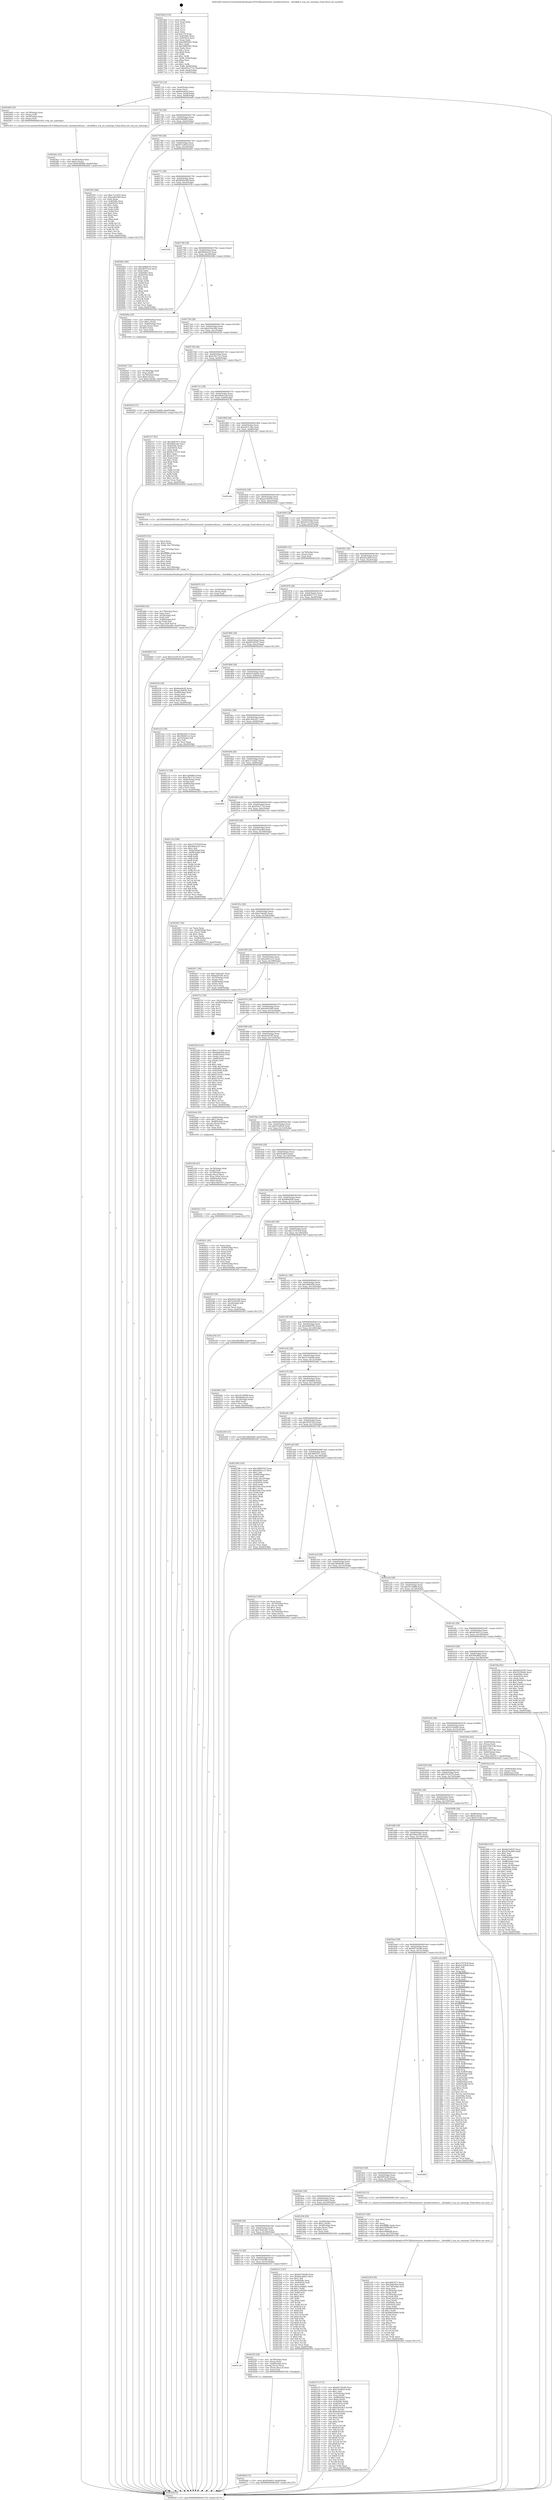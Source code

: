 digraph "0x4016b0" {
  label = "0x4016b0 (/mnt/c/Users/mathe/Desktop/tcc/POCII/binaries/extr_linuxkerneltrace....blockblk.h_req_set_nomerge_Final-ollvm.out::main(0))"
  labelloc = "t"
  node[shape=record]

  Entry [label="",width=0.3,height=0.3,shape=circle,fillcolor=black,style=filled]
  "0x401724" [label="{
     0x401724 [32]\l
     | [instrs]\l
     &nbsp;&nbsp;0x401724 \<+6\>: mov -0xa0(%rbp),%eax\l
     &nbsp;&nbsp;0x40172a \<+2\>: mov %eax,%ecx\l
     &nbsp;&nbsp;0x40172c \<+6\>: sub $0x8eeefe26,%ecx\l
     &nbsp;&nbsp;0x401732 \<+6\>: mov %eax,-0xb4(%rbp)\l
     &nbsp;&nbsp;0x401738 \<+6\>: mov %ecx,-0xb8(%rbp)\l
     &nbsp;&nbsp;0x40173e \<+6\>: je 00000000004024d9 \<main+0xe29\>\l
  }"]
  "0x4024d9" [label="{
     0x4024d9 [19]\l
     | [instrs]\l
     &nbsp;&nbsp;0x4024d9 \<+4\>: mov -0x78(%rbp),%rax\l
     &nbsp;&nbsp;0x4024dd \<+3\>: mov (%rax),%rdi\l
     &nbsp;&nbsp;0x4024e0 \<+4\>: mov -0x50(%rbp),%rax\l
     &nbsp;&nbsp;0x4024e4 \<+3\>: mov (%rax),%rsi\l
     &nbsp;&nbsp;0x4024e7 \<+5\>: call 0000000000401450 \<req_set_nomerge\>\l
     | [calls]\l
     &nbsp;&nbsp;0x401450 \{1\} (/mnt/c/Users/mathe/Desktop/tcc/POCII/binaries/extr_linuxkerneltrace....blockblk.h_req_set_nomerge_Final-ollvm.out::req_set_nomerge)\l
  }"]
  "0x401744" [label="{
     0x401744 [28]\l
     | [instrs]\l
     &nbsp;&nbsp;0x401744 \<+5\>: jmp 0000000000401749 \<main+0x99\>\l
     &nbsp;&nbsp;0x401749 \<+6\>: mov -0xb4(%rbp),%eax\l
     &nbsp;&nbsp;0x40174f \<+5\>: sub $0x93d44ffd,%eax\l
     &nbsp;&nbsp;0x401754 \<+6\>: mov %eax,-0xbc(%rbp)\l
     &nbsp;&nbsp;0x40175a \<+6\>: je 0000000000402505 \<main+0xe55\>\l
  }"]
  Exit [label="",width=0.3,height=0.3,shape=circle,fillcolor=black,style=filled,peripheries=2]
  "0x402505" [label="{
     0x402505 [86]\l
     | [instrs]\l
     &nbsp;&nbsp;0x402505 \<+5\>: mov $0xc7c1ef55,%eax\l
     &nbsp;&nbsp;0x40250a \<+5\>: mov $0xeefb1069,%ecx\l
     &nbsp;&nbsp;0x40250f \<+2\>: xor %edx,%edx\l
     &nbsp;&nbsp;0x402511 \<+7\>: mov 0x40506c,%esi\l
     &nbsp;&nbsp;0x402518 \<+7\>: mov 0x405054,%edi\l
     &nbsp;&nbsp;0x40251f \<+3\>: sub $0x1,%edx\l
     &nbsp;&nbsp;0x402522 \<+3\>: mov %esi,%r8d\l
     &nbsp;&nbsp;0x402525 \<+3\>: add %edx,%r8d\l
     &nbsp;&nbsp;0x402528 \<+4\>: imul %r8d,%esi\l
     &nbsp;&nbsp;0x40252c \<+3\>: and $0x1,%esi\l
     &nbsp;&nbsp;0x40252f \<+3\>: cmp $0x0,%esi\l
     &nbsp;&nbsp;0x402532 \<+4\>: sete %r9b\l
     &nbsp;&nbsp;0x402536 \<+3\>: cmp $0xa,%edi\l
     &nbsp;&nbsp;0x402539 \<+4\>: setl %r10b\l
     &nbsp;&nbsp;0x40253d \<+3\>: mov %r9b,%r11b\l
     &nbsp;&nbsp;0x402540 \<+3\>: and %r10b,%r11b\l
     &nbsp;&nbsp;0x402543 \<+3\>: xor %r10b,%r9b\l
     &nbsp;&nbsp;0x402546 \<+3\>: or %r9b,%r11b\l
     &nbsp;&nbsp;0x402549 \<+4\>: test $0x1,%r11b\l
     &nbsp;&nbsp;0x40254d \<+3\>: cmovne %ecx,%eax\l
     &nbsp;&nbsp;0x402550 \<+6\>: mov %eax,-0xa0(%rbp)\l
     &nbsp;&nbsp;0x402556 \<+5\>: jmp 000000000040292f \<main+0x127f\>\l
  }"]
  "0x401760" [label="{
     0x401760 [28]\l
     | [instrs]\l
     &nbsp;&nbsp;0x401760 \<+5\>: jmp 0000000000401765 \<main+0xb5\>\l
     &nbsp;&nbsp;0x401765 \<+6\>: mov -0xb4(%rbp),%eax\l
     &nbsp;&nbsp;0x40176b \<+5\>: sub $0x971e461d,%eax\l
     &nbsp;&nbsp;0x401770 \<+6\>: mov %eax,-0xc0(%rbp)\l
     &nbsp;&nbsp;0x401776 \<+6\>: je 00000000004026b2 \<main+0x1002\>\l
  }"]
  "0x402664" [label="{
     0x402664 [15]\l
     | [instrs]\l
     &nbsp;&nbsp;0x402664 \<+10\>: movl $0x533c9270,-0xa0(%rbp)\l
     &nbsp;&nbsp;0x40266e \<+5\>: jmp 000000000040292f \<main+0x127f\>\l
  }"]
  "0x4026b2" [label="{
     0x4026b2 [86]\l
     | [instrs]\l
     &nbsp;&nbsp;0x4026b2 \<+5\>: mov $0x26869765,%eax\l
     &nbsp;&nbsp;0x4026b7 \<+5\>: mov $0x383f7d14,%ecx\l
     &nbsp;&nbsp;0x4026bc \<+2\>: xor %edx,%edx\l
     &nbsp;&nbsp;0x4026be \<+7\>: mov 0x40506c,%esi\l
     &nbsp;&nbsp;0x4026c5 \<+7\>: mov 0x405054,%edi\l
     &nbsp;&nbsp;0x4026cc \<+3\>: sub $0x1,%edx\l
     &nbsp;&nbsp;0x4026cf \<+3\>: mov %esi,%r8d\l
     &nbsp;&nbsp;0x4026d2 \<+3\>: add %edx,%r8d\l
     &nbsp;&nbsp;0x4026d5 \<+4\>: imul %r8d,%esi\l
     &nbsp;&nbsp;0x4026d9 \<+3\>: and $0x1,%esi\l
     &nbsp;&nbsp;0x4026dc \<+3\>: cmp $0x0,%esi\l
     &nbsp;&nbsp;0x4026df \<+4\>: sete %r9b\l
     &nbsp;&nbsp;0x4026e3 \<+3\>: cmp $0xa,%edi\l
     &nbsp;&nbsp;0x4026e6 \<+4\>: setl %r10b\l
     &nbsp;&nbsp;0x4026ea \<+3\>: mov %r9b,%r11b\l
     &nbsp;&nbsp;0x4026ed \<+3\>: and %r10b,%r11b\l
     &nbsp;&nbsp;0x4026f0 \<+3\>: xor %r10b,%r9b\l
     &nbsp;&nbsp;0x4026f3 \<+3\>: or %r9b,%r11b\l
     &nbsp;&nbsp;0x4026f6 \<+4\>: test $0x1,%r11b\l
     &nbsp;&nbsp;0x4026fa \<+3\>: cmovne %ecx,%eax\l
     &nbsp;&nbsp;0x4026fd \<+6\>: mov %eax,-0xa0(%rbp)\l
     &nbsp;&nbsp;0x402703 \<+5\>: jmp 000000000040292f \<main+0x127f\>\l
  }"]
  "0x40177c" [label="{
     0x40177c [28]\l
     | [instrs]\l
     &nbsp;&nbsp;0x40177c \<+5\>: jmp 0000000000401781 \<main+0xd1\>\l
     &nbsp;&nbsp;0x401781 \<+6\>: mov -0xb4(%rbp),%eax\l
     &nbsp;&nbsp;0x401787 \<+5\>: sub $0x9b29a599,%eax\l
     &nbsp;&nbsp;0x40178c \<+6\>: mov %eax,-0xc4(%rbp)\l
     &nbsp;&nbsp;0x401792 \<+6\>: je 0000000000401f3b \<main+0x88b\>\l
  }"]
  "0x402655" [label="{
     0x402655 [15]\l
     | [instrs]\l
     &nbsp;&nbsp;0x402655 \<+4\>: mov -0x50(%rbp),%rax\l
     &nbsp;&nbsp;0x402659 \<+3\>: mov (%rax),%rax\l
     &nbsp;&nbsp;0x40265c \<+3\>: mov %rax,%rdi\l
     &nbsp;&nbsp;0x40265f \<+5\>: call 0000000000401030 \<free@plt\>\l
     | [calls]\l
     &nbsp;&nbsp;0x401030 \{1\} (unknown)\l
  }"]
  "0x401f3b" [label="{
     0x401f3b\l
  }", style=dashed]
  "0x401798" [label="{
     0x401798 [28]\l
     | [instrs]\l
     &nbsp;&nbsp;0x401798 \<+5\>: jmp 000000000040179d \<main+0xed\>\l
     &nbsp;&nbsp;0x40179d \<+6\>: mov -0xb4(%rbp),%eax\l
     &nbsp;&nbsp;0x4017a3 \<+5\>: sub $0x9bb82ec9,%eax\l
     &nbsp;&nbsp;0x4017a8 \<+6\>: mov %eax,-0xc8(%rbp)\l
     &nbsp;&nbsp;0x4017ae \<+6\>: je 000000000040208a \<main+0x9da\>\l
  }"]
  "0x40260d" [label="{
     0x40260d [15]\l
     | [instrs]\l
     &nbsp;&nbsp;0x40260d \<+10\>: movl $0xd5e891f,-0xa0(%rbp)\l
     &nbsp;&nbsp;0x402617 \<+5\>: jmp 000000000040292f \<main+0x127f\>\l
  }"]
  "0x40208a" [label="{
     0x40208a [29]\l
     | [instrs]\l
     &nbsp;&nbsp;0x40208a \<+4\>: mov -0x80(%rbp),%rax\l
     &nbsp;&nbsp;0x40208e \<+6\>: movl $0x1,(%rax)\l
     &nbsp;&nbsp;0x402094 \<+4\>: mov -0x80(%rbp),%rax\l
     &nbsp;&nbsp;0x402098 \<+3\>: movslq (%rax),%rax\l
     &nbsp;&nbsp;0x40209b \<+4\>: shl $0x3,%rax\l
     &nbsp;&nbsp;0x40209f \<+3\>: mov %rax,%rdi\l
     &nbsp;&nbsp;0x4020a2 \<+5\>: call 0000000000401050 \<malloc@plt\>\l
     | [calls]\l
     &nbsp;&nbsp;0x401050 \{1\} (unknown)\l
  }"]
  "0x4017b4" [label="{
     0x4017b4 [28]\l
     | [instrs]\l
     &nbsp;&nbsp;0x4017b4 \<+5\>: jmp 00000000004017b9 \<main+0x109\>\l
     &nbsp;&nbsp;0x4017b9 \<+6\>: mov -0xb4(%rbp),%eax\l
     &nbsp;&nbsp;0x4017bf \<+5\>: sub $0xa554c90d,%eax\l
     &nbsp;&nbsp;0x4017c4 \<+6\>: mov %eax,-0xcc(%rbp)\l
     &nbsp;&nbsp;0x4017ca \<+6\>: je 000000000040205d \<main+0x9ad\>\l
  }"]
  "0x401c30" [label="{
     0x401c30\l
  }", style=dashed]
  "0x40205d" [label="{
     0x40205d [15]\l
     | [instrs]\l
     &nbsp;&nbsp;0x40205d \<+10\>: movl $0x2c7ea64b,-0xa0(%rbp)\l
     &nbsp;&nbsp;0x402067 \<+5\>: jmp 000000000040292f \<main+0x127f\>\l
  }"]
  "0x4017d0" [label="{
     0x4017d0 [28]\l
     | [instrs]\l
     &nbsp;&nbsp;0x4017d0 \<+5\>: jmp 00000000004017d5 \<main+0x125\>\l
     &nbsp;&nbsp;0x4017d5 \<+6\>: mov -0xb4(%rbp),%eax\l
     &nbsp;&nbsp;0x4017db \<+5\>: sub $0xa78e17e3,%eax\l
     &nbsp;&nbsp;0x4017e0 \<+6\>: mov %eax,-0xd0(%rbp)\l
     &nbsp;&nbsp;0x4017e6 \<+6\>: je 0000000000402157 \<main+0xaa7\>\l
  }"]
  "0x4025f3" [label="{
     0x4025f3 [26]\l
     | [instrs]\l
     &nbsp;&nbsp;0x4025f3 \<+4\>: mov -0x78(%rbp),%rax\l
     &nbsp;&nbsp;0x4025f7 \<+3\>: mov (%rax),%rax\l
     &nbsp;&nbsp;0x4025fa \<+4\>: mov -0x40(%rbp),%rcx\l
     &nbsp;&nbsp;0x4025fe \<+3\>: movslq (%rcx),%rcx\l
     &nbsp;&nbsp;0x402601 \<+4\>: mov (%rax,%rcx,8),%rax\l
     &nbsp;&nbsp;0x402605 \<+3\>: mov %rax,%rdi\l
     &nbsp;&nbsp;0x402608 \<+5\>: call 0000000000401030 \<free@plt\>\l
     | [calls]\l
     &nbsp;&nbsp;0x401030 \{1\} (unknown)\l
  }"]
  "0x402157" [label="{
     0x402157 [91]\l
     | [instrs]\l
     &nbsp;&nbsp;0x402157 \<+5\>: mov $0x3bf67671,%eax\l
     &nbsp;&nbsp;0x40215c \<+5\>: mov $0x69f25af2,%ecx\l
     &nbsp;&nbsp;0x402161 \<+7\>: mov 0x40506c,%edx\l
     &nbsp;&nbsp;0x402168 \<+7\>: mov 0x405054,%esi\l
     &nbsp;&nbsp;0x40216f \<+2\>: mov %edx,%edi\l
     &nbsp;&nbsp;0x402171 \<+6\>: sub $0xd23727e5,%edi\l
     &nbsp;&nbsp;0x402177 \<+3\>: sub $0x1,%edi\l
     &nbsp;&nbsp;0x40217a \<+6\>: add $0xd23727e5,%edi\l
     &nbsp;&nbsp;0x402180 \<+3\>: imul %edi,%edx\l
     &nbsp;&nbsp;0x402183 \<+3\>: and $0x1,%edx\l
     &nbsp;&nbsp;0x402186 \<+3\>: cmp $0x0,%edx\l
     &nbsp;&nbsp;0x402189 \<+4\>: sete %r8b\l
     &nbsp;&nbsp;0x40218d \<+3\>: cmp $0xa,%esi\l
     &nbsp;&nbsp;0x402190 \<+4\>: setl %r9b\l
     &nbsp;&nbsp;0x402194 \<+3\>: mov %r8b,%r10b\l
     &nbsp;&nbsp;0x402197 \<+3\>: and %r9b,%r10b\l
     &nbsp;&nbsp;0x40219a \<+3\>: xor %r9b,%r8b\l
     &nbsp;&nbsp;0x40219d \<+3\>: or %r8b,%r10b\l
     &nbsp;&nbsp;0x4021a0 \<+4\>: test $0x1,%r10b\l
     &nbsp;&nbsp;0x4021a4 \<+3\>: cmovne %ecx,%eax\l
     &nbsp;&nbsp;0x4021a7 \<+6\>: mov %eax,-0xa0(%rbp)\l
     &nbsp;&nbsp;0x4021ad \<+5\>: jmp 000000000040292f \<main+0x127f\>\l
  }"]
  "0x4017ec" [label="{
     0x4017ec [28]\l
     | [instrs]\l
     &nbsp;&nbsp;0x4017ec \<+5\>: jmp 00000000004017f1 \<main+0x141\>\l
     &nbsp;&nbsp;0x4017f1 \<+6\>: mov -0xb4(%rbp),%eax\l
     &nbsp;&nbsp;0x4017f7 \<+5\>: sub $0xa964e1a8,%eax\l
     &nbsp;&nbsp;0x4017fc \<+6\>: mov %eax,-0xd4(%rbp)\l
     &nbsp;&nbsp;0x401802 \<+6\>: je 00000000004027fe \<main+0x114e\>\l
  }"]
  "0x4024ec" [label="{
     0x4024ec [25]\l
     | [instrs]\l
     &nbsp;&nbsp;0x4024ec \<+4\>: mov -0x40(%rbp),%rax\l
     &nbsp;&nbsp;0x4024f0 \<+6\>: movl $0x0,(%rax)\l
     &nbsp;&nbsp;0x4024f6 \<+10\>: movl $0x93d44ffd,-0xa0(%rbp)\l
     &nbsp;&nbsp;0x402500 \<+5\>: jmp 000000000040292f \<main+0x127f\>\l
  }"]
  "0x4027fe" [label="{
     0x4027fe\l
  }", style=dashed]
  "0x401808" [label="{
     0x401808 [28]\l
     | [instrs]\l
     &nbsp;&nbsp;0x401808 \<+5\>: jmp 000000000040180d \<main+0x15d\>\l
     &nbsp;&nbsp;0x40180d \<+6\>: mov -0xb4(%rbp),%eax\l
     &nbsp;&nbsp;0x401813 \<+5\>: sub $0xa9e7c39a,%eax\l
     &nbsp;&nbsp;0x401818 \<+6\>: mov %eax,-0xd8(%rbp)\l
     &nbsp;&nbsp;0x40181e \<+6\>: je 0000000000401e9c \<main+0x7ec\>\l
  }"]
  "0x40248d" [label="{
     0x40248d [42]\l
     | [instrs]\l
     &nbsp;&nbsp;0x40248d \<+6\>: mov -0x178(%rbp),%ecx\l
     &nbsp;&nbsp;0x402493 \<+3\>: imul %eax,%ecx\l
     &nbsp;&nbsp;0x402496 \<+4\>: mov -0x50(%rbp),%r8\l
     &nbsp;&nbsp;0x40249a \<+3\>: mov (%r8),%r8\l
     &nbsp;&nbsp;0x40249d \<+4\>: mov -0x48(%rbp),%r9\l
     &nbsp;&nbsp;0x4024a1 \<+3\>: movslq (%r9),%r9\l
     &nbsp;&nbsp;0x4024a4 \<+4\>: mov %ecx,(%r8,%r9,4)\l
     &nbsp;&nbsp;0x4024a8 \<+10\>: movl $0xe54acdb4,-0xa0(%rbp)\l
     &nbsp;&nbsp;0x4024b2 \<+5\>: jmp 000000000040292f \<main+0x127f\>\l
  }"]
  "0x401e9c" [label="{
     0x401e9c\l
  }", style=dashed]
  "0x401824" [label="{
     0x401824 [28]\l
     | [instrs]\l
     &nbsp;&nbsp;0x401824 \<+5\>: jmp 0000000000401829 \<main+0x179\>\l
     &nbsp;&nbsp;0x401829 \<+6\>: mov -0xb4(%rbp),%eax\l
     &nbsp;&nbsp;0x40182f \<+5\>: sub $0xaa33b639,%eax\l
     &nbsp;&nbsp;0x401834 \<+6\>: mov %eax,-0xdc(%rbp)\l
     &nbsp;&nbsp;0x40183a \<+6\>: je 0000000000402454 \<main+0xda4\>\l
  }"]
  "0x402459" [label="{
     0x402459 [52]\l
     | [instrs]\l
     &nbsp;&nbsp;0x402459 \<+2\>: xor %ecx,%ecx\l
     &nbsp;&nbsp;0x40245b \<+5\>: mov $0x2,%edx\l
     &nbsp;&nbsp;0x402460 \<+6\>: mov %edx,-0x174(%rbp)\l
     &nbsp;&nbsp;0x402466 \<+1\>: cltd\l
     &nbsp;&nbsp;0x402467 \<+6\>: mov -0x174(%rbp),%esi\l
     &nbsp;&nbsp;0x40246d \<+2\>: idiv %esi\l
     &nbsp;&nbsp;0x40246f \<+6\>: imul $0xfffffffe,%edx,%edx\l
     &nbsp;&nbsp;0x402475 \<+2\>: mov %ecx,%edi\l
     &nbsp;&nbsp;0x402477 \<+2\>: sub %edx,%edi\l
     &nbsp;&nbsp;0x402479 \<+2\>: mov %ecx,%edx\l
     &nbsp;&nbsp;0x40247b \<+3\>: sub $0x1,%edx\l
     &nbsp;&nbsp;0x40247e \<+2\>: add %edx,%edi\l
     &nbsp;&nbsp;0x402480 \<+2\>: sub %edi,%ecx\l
     &nbsp;&nbsp;0x402482 \<+6\>: mov %ecx,-0x178(%rbp)\l
     &nbsp;&nbsp;0x402488 \<+5\>: call 0000000000401160 \<next_i\>\l
     | [calls]\l
     &nbsp;&nbsp;0x401160 \{1\} (/mnt/c/Users/mathe/Desktop/tcc/POCII/binaries/extr_linuxkerneltrace....blockblk.h_req_set_nomerge_Final-ollvm.out::next_i)\l
  }"]
  "0x402454" [label="{
     0x402454 [5]\l
     | [instrs]\l
     &nbsp;&nbsp;0x402454 \<+5\>: call 0000000000401160 \<next_i\>\l
     | [calls]\l
     &nbsp;&nbsp;0x401160 \{1\} (/mnt/c/Users/mathe/Desktop/tcc/POCII/binaries/extr_linuxkerneltrace....blockblk.h_req_set_nomerge_Final-ollvm.out::next_i)\l
  }"]
  "0x401840" [label="{
     0x401840 [28]\l
     | [instrs]\l
     &nbsp;&nbsp;0x401840 \<+5\>: jmp 0000000000401845 \<main+0x195\>\l
     &nbsp;&nbsp;0x401845 \<+6\>: mov -0xb4(%rbp),%eax\l
     &nbsp;&nbsp;0x40184b \<+5\>: sub $0xaf25216d,%eax\l
     &nbsp;&nbsp;0x401850 \<+6\>: mov %eax,-0xe0(%rbp)\l
     &nbsp;&nbsp;0x401856 \<+6\>: je 0000000000402646 \<main+0xf96\>\l
  }"]
  "0x402375" [label="{
     0x402375 [172]\l
     | [instrs]\l
     &nbsp;&nbsp;0x402375 \<+5\>: mov $0x667362d6,%ecx\l
     &nbsp;&nbsp;0x40237a \<+5\>: mov $0x532d024,%edx\l
     &nbsp;&nbsp;0x40237f \<+3\>: mov $0x1,%sil\l
     &nbsp;&nbsp;0x402382 \<+4\>: mov -0x50(%rbp),%rdi\l
     &nbsp;&nbsp;0x402386 \<+3\>: mov %rax,(%rdi)\l
     &nbsp;&nbsp;0x402389 \<+4\>: mov -0x48(%rbp),%rax\l
     &nbsp;&nbsp;0x40238d \<+6\>: movl $0x0,(%rax)\l
     &nbsp;&nbsp;0x402393 \<+8\>: mov 0x40506c,%r8d\l
     &nbsp;&nbsp;0x40239b \<+8\>: mov 0x405054,%r9d\l
     &nbsp;&nbsp;0x4023a3 \<+3\>: mov %r8d,%r10d\l
     &nbsp;&nbsp;0x4023a6 \<+7\>: sub $0xb3de5dc5,%r10d\l
     &nbsp;&nbsp;0x4023ad \<+4\>: sub $0x1,%r10d\l
     &nbsp;&nbsp;0x4023b1 \<+7\>: add $0xb3de5dc5,%r10d\l
     &nbsp;&nbsp;0x4023b8 \<+4\>: imul %r10d,%r8d\l
     &nbsp;&nbsp;0x4023bc \<+4\>: and $0x1,%r8d\l
     &nbsp;&nbsp;0x4023c0 \<+4\>: cmp $0x0,%r8d\l
     &nbsp;&nbsp;0x4023c4 \<+4\>: sete %r11b\l
     &nbsp;&nbsp;0x4023c8 \<+4\>: cmp $0xa,%r9d\l
     &nbsp;&nbsp;0x4023cc \<+3\>: setl %bl\l
     &nbsp;&nbsp;0x4023cf \<+3\>: mov %r11b,%r14b\l
     &nbsp;&nbsp;0x4023d2 \<+4\>: xor $0xff,%r14b\l
     &nbsp;&nbsp;0x4023d6 \<+3\>: mov %bl,%r15b\l
     &nbsp;&nbsp;0x4023d9 \<+4\>: xor $0xff,%r15b\l
     &nbsp;&nbsp;0x4023dd \<+4\>: xor $0x1,%sil\l
     &nbsp;&nbsp;0x4023e1 \<+3\>: mov %r14b,%r12b\l
     &nbsp;&nbsp;0x4023e4 \<+4\>: and $0xff,%r12b\l
     &nbsp;&nbsp;0x4023e8 \<+3\>: and %sil,%r11b\l
     &nbsp;&nbsp;0x4023eb \<+3\>: mov %r15b,%r13b\l
     &nbsp;&nbsp;0x4023ee \<+4\>: and $0xff,%r13b\l
     &nbsp;&nbsp;0x4023f2 \<+3\>: and %sil,%bl\l
     &nbsp;&nbsp;0x4023f5 \<+3\>: or %r11b,%r12b\l
     &nbsp;&nbsp;0x4023f8 \<+3\>: or %bl,%r13b\l
     &nbsp;&nbsp;0x4023fb \<+3\>: xor %r13b,%r12b\l
     &nbsp;&nbsp;0x4023fe \<+3\>: or %r15b,%r14b\l
     &nbsp;&nbsp;0x402401 \<+4\>: xor $0xff,%r14b\l
     &nbsp;&nbsp;0x402405 \<+4\>: or $0x1,%sil\l
     &nbsp;&nbsp;0x402409 \<+3\>: and %sil,%r14b\l
     &nbsp;&nbsp;0x40240c \<+3\>: or %r14b,%r12b\l
     &nbsp;&nbsp;0x40240f \<+4\>: test $0x1,%r12b\l
     &nbsp;&nbsp;0x402413 \<+3\>: cmovne %edx,%ecx\l
     &nbsp;&nbsp;0x402416 \<+6\>: mov %ecx,-0xa0(%rbp)\l
     &nbsp;&nbsp;0x40241c \<+5\>: jmp 000000000040292f \<main+0x127f\>\l
  }"]
  "0x402646" [label="{
     0x402646 [15]\l
     | [instrs]\l
     &nbsp;&nbsp;0x402646 \<+4\>: mov -0x78(%rbp),%rax\l
     &nbsp;&nbsp;0x40264a \<+3\>: mov (%rax),%rax\l
     &nbsp;&nbsp;0x40264d \<+3\>: mov %rax,%rdi\l
     &nbsp;&nbsp;0x402650 \<+5\>: call 0000000000401030 \<free@plt\>\l
     | [calls]\l
     &nbsp;&nbsp;0x401030 \{1\} (unknown)\l
  }"]
  "0x40185c" [label="{
     0x40185c [28]\l
     | [instrs]\l
     &nbsp;&nbsp;0x40185c \<+5\>: jmp 0000000000401861 \<main+0x1b1\>\l
     &nbsp;&nbsp;0x401861 \<+6\>: mov -0xb4(%rbp),%eax\l
     &nbsp;&nbsp;0x401867 \<+5\>: sub $0xaf3caf09,%eax\l
     &nbsp;&nbsp;0x40186c \<+6\>: mov %eax,-0xe4(%rbp)\l
     &nbsp;&nbsp;0x401872 \<+6\>: je 0000000000402682 \<main+0xfd2\>\l
  }"]
  "0x401c14" [label="{
     0x401c14 [28]\l
     | [instrs]\l
     &nbsp;&nbsp;0x401c14 \<+5\>: jmp 0000000000401c19 \<main+0x569\>\l
     &nbsp;&nbsp;0x401c19 \<+6\>: mov -0xb4(%rbp),%eax\l
     &nbsp;&nbsp;0x401c1f \<+5\>: sub $0x7e5d10f4,%eax\l
     &nbsp;&nbsp;0x401c24 \<+6\>: mov %eax,-0x16c(%rbp)\l
     &nbsp;&nbsp;0x401c2a \<+6\>: je 00000000004025f3 \<main+0xf43\>\l
  }"]
  "0x402682" [label="{
     0x402682\l
  }", style=dashed]
  "0x401878" [label="{
     0x401878 [28]\l
     | [instrs]\l
     &nbsp;&nbsp;0x401878 \<+5\>: jmp 000000000040187d \<main+0x1cd\>\l
     &nbsp;&nbsp;0x40187d \<+6\>: mov -0xb4(%rbp),%eax\l
     &nbsp;&nbsp;0x401883 \<+5\>: sub $0xb8d37115,%eax\l
     &nbsp;&nbsp;0x401888 \<+6\>: mov %eax,-0xe8(%rbp)\l
     &nbsp;&nbsp;0x40188e \<+6\>: je 0000000000402430 \<main+0xd80\>\l
  }"]
  "0x4022c5" [label="{
     0x4022c5 [147]\l
     | [instrs]\l
     &nbsp;&nbsp;0x4022c5 \<+5\>: mov $0x667362d6,%eax\l
     &nbsp;&nbsp;0x4022ca \<+5\>: mov $0x6e6346e3,%ecx\l
     &nbsp;&nbsp;0x4022cf \<+2\>: mov $0x1,%dl\l
     &nbsp;&nbsp;0x4022d1 \<+7\>: mov 0x40506c,%esi\l
     &nbsp;&nbsp;0x4022d8 \<+7\>: mov 0x405054,%edi\l
     &nbsp;&nbsp;0x4022df \<+3\>: mov %esi,%r8d\l
     &nbsp;&nbsp;0x4022e2 \<+7\>: sub $0x1a59ab81,%r8d\l
     &nbsp;&nbsp;0x4022e9 \<+4\>: sub $0x1,%r8d\l
     &nbsp;&nbsp;0x4022ed \<+7\>: add $0x1a59ab81,%r8d\l
     &nbsp;&nbsp;0x4022f4 \<+4\>: imul %r8d,%esi\l
     &nbsp;&nbsp;0x4022f8 \<+3\>: and $0x1,%esi\l
     &nbsp;&nbsp;0x4022fb \<+3\>: cmp $0x0,%esi\l
     &nbsp;&nbsp;0x4022fe \<+4\>: sete %r9b\l
     &nbsp;&nbsp;0x402302 \<+3\>: cmp $0xa,%edi\l
     &nbsp;&nbsp;0x402305 \<+4\>: setl %r10b\l
     &nbsp;&nbsp;0x402309 \<+3\>: mov %r9b,%r11b\l
     &nbsp;&nbsp;0x40230c \<+4\>: xor $0xff,%r11b\l
     &nbsp;&nbsp;0x402310 \<+3\>: mov %r10b,%bl\l
     &nbsp;&nbsp;0x402313 \<+3\>: xor $0xff,%bl\l
     &nbsp;&nbsp;0x402316 \<+3\>: xor $0x0,%dl\l
     &nbsp;&nbsp;0x402319 \<+3\>: mov %r11b,%r14b\l
     &nbsp;&nbsp;0x40231c \<+4\>: and $0x0,%r14b\l
     &nbsp;&nbsp;0x402320 \<+3\>: and %dl,%r9b\l
     &nbsp;&nbsp;0x402323 \<+3\>: mov %bl,%r15b\l
     &nbsp;&nbsp;0x402326 \<+4\>: and $0x0,%r15b\l
     &nbsp;&nbsp;0x40232a \<+3\>: and %dl,%r10b\l
     &nbsp;&nbsp;0x40232d \<+3\>: or %r9b,%r14b\l
     &nbsp;&nbsp;0x402330 \<+3\>: or %r10b,%r15b\l
     &nbsp;&nbsp;0x402333 \<+3\>: xor %r15b,%r14b\l
     &nbsp;&nbsp;0x402336 \<+3\>: or %bl,%r11b\l
     &nbsp;&nbsp;0x402339 \<+4\>: xor $0xff,%r11b\l
     &nbsp;&nbsp;0x40233d \<+3\>: or $0x0,%dl\l
     &nbsp;&nbsp;0x402340 \<+3\>: and %dl,%r11b\l
     &nbsp;&nbsp;0x402343 \<+3\>: or %r11b,%r14b\l
     &nbsp;&nbsp;0x402346 \<+4\>: test $0x1,%r14b\l
     &nbsp;&nbsp;0x40234a \<+3\>: cmovne %ecx,%eax\l
     &nbsp;&nbsp;0x40234d \<+6\>: mov %eax,-0xa0(%rbp)\l
     &nbsp;&nbsp;0x402353 \<+5\>: jmp 000000000040292f \<main+0x127f\>\l
  }"]
  "0x402430" [label="{
     0x402430 [36]\l
     | [instrs]\l
     &nbsp;&nbsp;0x402430 \<+5\>: mov $0x8eeefe26,%eax\l
     &nbsp;&nbsp;0x402435 \<+5\>: mov $0xaa33b639,%ecx\l
     &nbsp;&nbsp;0x40243a \<+4\>: mov -0x48(%rbp),%rdx\l
     &nbsp;&nbsp;0x40243e \<+2\>: mov (%rdx),%esi\l
     &nbsp;&nbsp;0x402440 \<+4\>: mov -0x58(%rbp),%rdx\l
     &nbsp;&nbsp;0x402444 \<+2\>: cmp (%rdx),%esi\l
     &nbsp;&nbsp;0x402446 \<+3\>: cmovl %ecx,%eax\l
     &nbsp;&nbsp;0x402449 \<+6\>: mov %eax,-0xa0(%rbp)\l
     &nbsp;&nbsp;0x40244f \<+5\>: jmp 000000000040292f \<main+0x127f\>\l
  }"]
  "0x401894" [label="{
     0x401894 [28]\l
     | [instrs]\l
     &nbsp;&nbsp;0x401894 \<+5\>: jmp 0000000000401899 \<main+0x1e9\>\l
     &nbsp;&nbsp;0x401899 \<+6\>: mov -0xb4(%rbp),%eax\l
     &nbsp;&nbsp;0x40189f \<+5\>: sub $0xbb52d5d7,%eax\l
     &nbsp;&nbsp;0x4018a4 \<+6\>: mov %eax,-0xec(%rbp)\l
     &nbsp;&nbsp;0x4018aa \<+6\>: je 000000000040281f \<main+0x116f\>\l
  }"]
  "0x401bf8" [label="{
     0x401bf8 [28]\l
     | [instrs]\l
     &nbsp;&nbsp;0x401bf8 \<+5\>: jmp 0000000000401bfd \<main+0x54d\>\l
     &nbsp;&nbsp;0x401bfd \<+6\>: mov -0xb4(%rbp),%eax\l
     &nbsp;&nbsp;0x401c03 \<+5\>: sub $0x7de81a87,%eax\l
     &nbsp;&nbsp;0x401c08 \<+6\>: mov %eax,-0x168(%rbp)\l
     &nbsp;&nbsp;0x401c0e \<+6\>: je 00000000004022c5 \<main+0xc15\>\l
  }"]
  "0x40281f" [label="{
     0x40281f\l
  }", style=dashed]
  "0x4018b0" [label="{
     0x4018b0 [28]\l
     | [instrs]\l
     &nbsp;&nbsp;0x4018b0 \<+5\>: jmp 00000000004018b5 \<main+0x205\>\l
     &nbsp;&nbsp;0x4018b5 \<+6\>: mov -0xb4(%rbp),%eax\l
     &nbsp;&nbsp;0x4018bb \<+5\>: sub $0xbe52d93d,%eax\l
     &nbsp;&nbsp;0x4018c0 \<+6\>: mov %eax,-0xf0(%rbp)\l
     &nbsp;&nbsp;0x4018c6 \<+6\>: je 0000000000401e23 \<main+0x773\>\l
  }"]
  "0x402358" [label="{
     0x402358 [29]\l
     | [instrs]\l
     &nbsp;&nbsp;0x402358 \<+4\>: mov -0x58(%rbp),%rax\l
     &nbsp;&nbsp;0x40235c \<+6\>: movl $0x1,(%rax)\l
     &nbsp;&nbsp;0x402362 \<+4\>: mov -0x58(%rbp),%rax\l
     &nbsp;&nbsp;0x402366 \<+3\>: movslq (%rax),%rax\l
     &nbsp;&nbsp;0x402369 \<+4\>: shl $0x2,%rax\l
     &nbsp;&nbsp;0x40236d \<+3\>: mov %rax,%rdi\l
     &nbsp;&nbsp;0x402370 \<+5\>: call 0000000000401050 \<malloc@plt\>\l
     | [calls]\l
     &nbsp;&nbsp;0x401050 \{1\} (unknown)\l
  }"]
  "0x401e23" [label="{
     0x401e23 [30]\l
     | [instrs]\l
     &nbsp;&nbsp;0x401e23 \<+5\>: mov $0x4b549114,%eax\l
     &nbsp;&nbsp;0x401e28 \<+5\>: mov $0x580601ec,%ecx\l
     &nbsp;&nbsp;0x401e2d \<+3\>: mov -0x35(%rbp),%dl\l
     &nbsp;&nbsp;0x401e30 \<+3\>: test $0x1,%dl\l
     &nbsp;&nbsp;0x401e33 \<+3\>: cmovne %ecx,%eax\l
     &nbsp;&nbsp;0x401e36 \<+6\>: mov %eax,-0xa0(%rbp)\l
     &nbsp;&nbsp;0x401e3c \<+5\>: jmp 000000000040292f \<main+0x127f\>\l
  }"]
  "0x4018cc" [label="{
     0x4018cc [28]\l
     | [instrs]\l
     &nbsp;&nbsp;0x4018cc \<+5\>: jmp 00000000004018d1 \<main+0x221\>\l
     &nbsp;&nbsp;0x4018d1 \<+6\>: mov -0xb4(%rbp),%eax\l
     &nbsp;&nbsp;0x4018d7 \<+5\>: sub $0xc3b01817,%eax\l
     &nbsp;&nbsp;0x4018dc \<+6\>: mov %eax,-0xf4(%rbp)\l
     &nbsp;&nbsp;0x4018e2 \<+6\>: je 0000000000402133 \<main+0xa83\>\l
  }"]
  "0x4021df" [label="{
     0x4021df [124]\l
     | [instrs]\l
     &nbsp;&nbsp;0x4021df \<+5\>: mov $0x3bf67671,%ecx\l
     &nbsp;&nbsp;0x4021e4 \<+5\>: mov $0x24df240a,%edx\l
     &nbsp;&nbsp;0x4021e9 \<+6\>: mov -0x170(%rbp),%esi\l
     &nbsp;&nbsp;0x4021ef \<+3\>: imul %eax,%esi\l
     &nbsp;&nbsp;0x4021f2 \<+4\>: mov -0x78(%rbp),%rdi\l
     &nbsp;&nbsp;0x4021f6 \<+3\>: mov (%rdi),%rdi\l
     &nbsp;&nbsp;0x4021f9 \<+4\>: mov -0x70(%rbp),%r8\l
     &nbsp;&nbsp;0x4021fd \<+3\>: movslq (%r8),%r8\l
     &nbsp;&nbsp;0x402200 \<+4\>: mov (%rdi,%r8,8),%rdi\l
     &nbsp;&nbsp;0x402204 \<+2\>: mov %esi,(%rdi)\l
     &nbsp;&nbsp;0x402206 \<+7\>: mov 0x40506c,%eax\l
     &nbsp;&nbsp;0x40220d \<+7\>: mov 0x405054,%esi\l
     &nbsp;&nbsp;0x402214 \<+3\>: mov %eax,%r9d\l
     &nbsp;&nbsp;0x402217 \<+7\>: sub $0x9695d648,%r9d\l
     &nbsp;&nbsp;0x40221e \<+4\>: sub $0x1,%r9d\l
     &nbsp;&nbsp;0x402222 \<+7\>: add $0x9695d648,%r9d\l
     &nbsp;&nbsp;0x402229 \<+4\>: imul %r9d,%eax\l
     &nbsp;&nbsp;0x40222d \<+3\>: and $0x1,%eax\l
     &nbsp;&nbsp;0x402230 \<+3\>: cmp $0x0,%eax\l
     &nbsp;&nbsp;0x402233 \<+4\>: sete %r10b\l
     &nbsp;&nbsp;0x402237 \<+3\>: cmp $0xa,%esi\l
     &nbsp;&nbsp;0x40223a \<+4\>: setl %r11b\l
     &nbsp;&nbsp;0x40223e \<+3\>: mov %r10b,%bl\l
     &nbsp;&nbsp;0x402241 \<+3\>: and %r11b,%bl\l
     &nbsp;&nbsp;0x402244 \<+3\>: xor %r11b,%r10b\l
     &nbsp;&nbsp;0x402247 \<+3\>: or %r10b,%bl\l
     &nbsp;&nbsp;0x40224a \<+3\>: test $0x1,%bl\l
     &nbsp;&nbsp;0x40224d \<+3\>: cmovne %edx,%ecx\l
     &nbsp;&nbsp;0x402250 \<+6\>: mov %ecx,-0xa0(%rbp)\l
     &nbsp;&nbsp;0x402256 \<+5\>: jmp 000000000040292f \<main+0x127f\>\l
  }"]
  "0x402133" [label="{
     0x402133 [36]\l
     | [instrs]\l
     &nbsp;&nbsp;0x402133 \<+5\>: mov $0x32ddd8c6,%eax\l
     &nbsp;&nbsp;0x402138 \<+5\>: mov $0xa78e17e3,%ecx\l
     &nbsp;&nbsp;0x40213d \<+4\>: mov -0x60(%rbp),%rdx\l
     &nbsp;&nbsp;0x402141 \<+2\>: mov (%rdx),%esi\l
     &nbsp;&nbsp;0x402143 \<+4\>: mov -0x68(%rbp),%rdx\l
     &nbsp;&nbsp;0x402147 \<+2\>: cmp (%rdx),%esi\l
     &nbsp;&nbsp;0x402149 \<+3\>: cmovl %ecx,%eax\l
     &nbsp;&nbsp;0x40214c \<+6\>: mov %eax,-0xa0(%rbp)\l
     &nbsp;&nbsp;0x402152 \<+5\>: jmp 000000000040292f \<main+0x127f\>\l
  }"]
  "0x4018e8" [label="{
     0x4018e8 [28]\l
     | [instrs]\l
     &nbsp;&nbsp;0x4018e8 \<+5\>: jmp 00000000004018ed \<main+0x23d\>\l
     &nbsp;&nbsp;0x4018ed \<+6\>: mov -0xb4(%rbp),%eax\l
     &nbsp;&nbsp;0x4018f3 \<+5\>: sub $0xc7c1ef55,%eax\l
     &nbsp;&nbsp;0x4018f8 \<+6\>: mov %eax,-0xf8(%rbp)\l
     &nbsp;&nbsp;0x4018fe \<+6\>: je 00000000004028f2 \<main+0x1242\>\l
  }"]
  "0x4021b7" [label="{
     0x4021b7 [40]\l
     | [instrs]\l
     &nbsp;&nbsp;0x4021b7 \<+5\>: mov $0x2,%ecx\l
     &nbsp;&nbsp;0x4021bc \<+1\>: cltd\l
     &nbsp;&nbsp;0x4021bd \<+2\>: idiv %ecx\l
     &nbsp;&nbsp;0x4021bf \<+6\>: imul $0xfffffffe,%edx,%ecx\l
     &nbsp;&nbsp;0x4021c5 \<+6\>: add $0xa3908ad8,%ecx\l
     &nbsp;&nbsp;0x4021cb \<+3\>: add $0x1,%ecx\l
     &nbsp;&nbsp;0x4021ce \<+6\>: sub $0xa3908ad8,%ecx\l
     &nbsp;&nbsp;0x4021d4 \<+6\>: mov %ecx,-0x170(%rbp)\l
     &nbsp;&nbsp;0x4021da \<+5\>: call 0000000000401160 \<next_i\>\l
     | [calls]\l
     &nbsp;&nbsp;0x401160 \{1\} (/mnt/c/Users/mathe/Desktop/tcc/POCII/binaries/extr_linuxkerneltrace....blockblk.h_req_set_nomerge_Final-ollvm.out::next_i)\l
  }"]
  "0x4028f2" [label="{
     0x4028f2\l
  }", style=dashed]
  "0x401904" [label="{
     0x401904 [28]\l
     | [instrs]\l
     &nbsp;&nbsp;0x401904 \<+5\>: jmp 0000000000401909 \<main+0x259\>\l
     &nbsp;&nbsp;0x401909 \<+6\>: mov -0xb4(%rbp),%eax\l
     &nbsp;&nbsp;0x40190f \<+5\>: sub $0xd55a7714,%eax\l
     &nbsp;&nbsp;0x401914 \<+6\>: mov %eax,-0xfc(%rbp)\l
     &nbsp;&nbsp;0x40191a \<+6\>: je 0000000000401c3a \<main+0x58a\>\l
  }"]
  "0x401bdc" [label="{
     0x401bdc [28]\l
     | [instrs]\l
     &nbsp;&nbsp;0x401bdc \<+5\>: jmp 0000000000401be1 \<main+0x531\>\l
     &nbsp;&nbsp;0x401be1 \<+6\>: mov -0xb4(%rbp),%eax\l
     &nbsp;&nbsp;0x401be7 \<+5\>: sub $0x6e6346e3,%eax\l
     &nbsp;&nbsp;0x401bec \<+6\>: mov %eax,-0x164(%rbp)\l
     &nbsp;&nbsp;0x401bf2 \<+6\>: je 0000000000402358 \<main+0xca8\>\l
  }"]
  "0x401c3a" [label="{
     0x401c3a [106]\l
     | [instrs]\l
     &nbsp;&nbsp;0x401c3a \<+5\>: mov $0x157d763f,%eax\l
     &nbsp;&nbsp;0x401c3f \<+5\>: mov $0x584e1f41,%ecx\l
     &nbsp;&nbsp;0x401c44 \<+2\>: mov $0x1,%dl\l
     &nbsp;&nbsp;0x401c46 \<+7\>: mov -0x9a(%rbp),%sil\l
     &nbsp;&nbsp;0x401c4d \<+7\>: mov -0x99(%rbp),%dil\l
     &nbsp;&nbsp;0x401c54 \<+3\>: mov %sil,%r8b\l
     &nbsp;&nbsp;0x401c57 \<+4\>: xor $0xff,%r8b\l
     &nbsp;&nbsp;0x401c5b \<+3\>: mov %dil,%r9b\l
     &nbsp;&nbsp;0x401c5e \<+4\>: xor $0xff,%r9b\l
     &nbsp;&nbsp;0x401c62 \<+3\>: xor $0x1,%dl\l
     &nbsp;&nbsp;0x401c65 \<+3\>: mov %r8b,%r10b\l
     &nbsp;&nbsp;0x401c68 \<+4\>: and $0xff,%r10b\l
     &nbsp;&nbsp;0x401c6c \<+3\>: and %dl,%sil\l
     &nbsp;&nbsp;0x401c6f \<+3\>: mov %r9b,%r11b\l
     &nbsp;&nbsp;0x401c72 \<+4\>: and $0xff,%r11b\l
     &nbsp;&nbsp;0x401c76 \<+3\>: and %dl,%dil\l
     &nbsp;&nbsp;0x401c79 \<+3\>: or %sil,%r10b\l
     &nbsp;&nbsp;0x401c7c \<+3\>: or %dil,%r11b\l
     &nbsp;&nbsp;0x401c7f \<+3\>: xor %r11b,%r10b\l
     &nbsp;&nbsp;0x401c82 \<+3\>: or %r9b,%r8b\l
     &nbsp;&nbsp;0x401c85 \<+4\>: xor $0xff,%r8b\l
     &nbsp;&nbsp;0x401c89 \<+3\>: or $0x1,%dl\l
     &nbsp;&nbsp;0x401c8c \<+3\>: and %dl,%r8b\l
     &nbsp;&nbsp;0x401c8f \<+3\>: or %r8b,%r10b\l
     &nbsp;&nbsp;0x401c92 \<+4\>: test $0x1,%r10b\l
     &nbsp;&nbsp;0x401c96 \<+3\>: cmovne %ecx,%eax\l
     &nbsp;&nbsp;0x401c99 \<+6\>: mov %eax,-0xa0(%rbp)\l
     &nbsp;&nbsp;0x401c9f \<+5\>: jmp 000000000040292f \<main+0x127f\>\l
  }"]
  "0x401920" [label="{
     0x401920 [28]\l
     | [instrs]\l
     &nbsp;&nbsp;0x401920 \<+5\>: jmp 0000000000401925 \<main+0x275\>\l
     &nbsp;&nbsp;0x401925 \<+6\>: mov -0xb4(%rbp),%eax\l
     &nbsp;&nbsp;0x40192b \<+5\>: sub $0xe54acdb4,%eax\l
     &nbsp;&nbsp;0x401930 \<+6\>: mov %eax,-0x100(%rbp)\l
     &nbsp;&nbsp;0x401936 \<+6\>: je 00000000004024b7 \<main+0xe07\>\l
  }"]
  "0x40292f" [label="{
     0x40292f [5]\l
     | [instrs]\l
     &nbsp;&nbsp;0x40292f \<+5\>: jmp 0000000000401724 \<main+0x74\>\l
  }"]
  "0x4016b0" [label="{
     0x4016b0 [116]\l
     | [instrs]\l
     &nbsp;&nbsp;0x4016b0 \<+1\>: push %rbp\l
     &nbsp;&nbsp;0x4016b1 \<+3\>: mov %rsp,%rbp\l
     &nbsp;&nbsp;0x4016b4 \<+2\>: push %r15\l
     &nbsp;&nbsp;0x4016b6 \<+2\>: push %r14\l
     &nbsp;&nbsp;0x4016b8 \<+2\>: push %r13\l
     &nbsp;&nbsp;0x4016ba \<+2\>: push %r12\l
     &nbsp;&nbsp;0x4016bc \<+1\>: push %rbx\l
     &nbsp;&nbsp;0x4016bd \<+7\>: sub $0x178,%rsp\l
     &nbsp;&nbsp;0x4016c4 \<+7\>: mov 0x40506c,%eax\l
     &nbsp;&nbsp;0x4016cb \<+7\>: mov 0x405054,%ecx\l
     &nbsp;&nbsp;0x4016d2 \<+2\>: mov %eax,%edx\l
     &nbsp;&nbsp;0x4016d4 \<+6\>: add $0x298f2b42,%edx\l
     &nbsp;&nbsp;0x4016da \<+3\>: sub $0x1,%edx\l
     &nbsp;&nbsp;0x4016dd \<+6\>: sub $0x298f2b42,%edx\l
     &nbsp;&nbsp;0x4016e3 \<+3\>: imul %edx,%eax\l
     &nbsp;&nbsp;0x4016e6 \<+3\>: and $0x1,%eax\l
     &nbsp;&nbsp;0x4016e9 \<+3\>: cmp $0x0,%eax\l
     &nbsp;&nbsp;0x4016ec \<+4\>: sete %r8b\l
     &nbsp;&nbsp;0x4016f0 \<+4\>: and $0x1,%r8b\l
     &nbsp;&nbsp;0x4016f4 \<+7\>: mov %r8b,-0x9a(%rbp)\l
     &nbsp;&nbsp;0x4016fb \<+3\>: cmp $0xa,%ecx\l
     &nbsp;&nbsp;0x4016fe \<+4\>: setl %r8b\l
     &nbsp;&nbsp;0x401702 \<+4\>: and $0x1,%r8b\l
     &nbsp;&nbsp;0x401706 \<+7\>: mov %r8b,-0x99(%rbp)\l
     &nbsp;&nbsp;0x40170d \<+10\>: movl $0xd55a7714,-0xa0(%rbp)\l
     &nbsp;&nbsp;0x401717 \<+6\>: mov %edi,-0xa4(%rbp)\l
     &nbsp;&nbsp;0x40171d \<+7\>: mov %rsi,-0xb0(%rbp)\l
  }"]
  "0x4021b2" [label="{
     0x4021b2 [5]\l
     | [instrs]\l
     &nbsp;&nbsp;0x4021b2 \<+5\>: call 0000000000401160 \<next_i\>\l
     | [calls]\l
     &nbsp;&nbsp;0x401160 \{1\} (/mnt/c/Users/mathe/Desktop/tcc/POCII/binaries/extr_linuxkerneltrace....blockblk.h_req_set_nomerge_Final-ollvm.out::next_i)\l
  }"]
  "0x4024b7" [label="{
     0x4024b7 [34]\l
     | [instrs]\l
     &nbsp;&nbsp;0x4024b7 \<+2\>: xor %eax,%eax\l
     &nbsp;&nbsp;0x4024b9 \<+4\>: mov -0x48(%rbp),%rcx\l
     &nbsp;&nbsp;0x4024bd \<+2\>: mov (%rcx),%edx\l
     &nbsp;&nbsp;0x4024bf \<+3\>: sub $0x1,%eax\l
     &nbsp;&nbsp;0x4024c2 \<+2\>: sub %eax,%edx\l
     &nbsp;&nbsp;0x4024c4 \<+4\>: mov -0x48(%rbp),%rcx\l
     &nbsp;&nbsp;0x4024c8 \<+2\>: mov %edx,(%rcx)\l
     &nbsp;&nbsp;0x4024ca \<+10\>: movl $0xb8d37115,-0xa0(%rbp)\l
     &nbsp;&nbsp;0x4024d4 \<+5\>: jmp 000000000040292f \<main+0x127f\>\l
  }"]
  "0x40193c" [label="{
     0x40193c [28]\l
     | [instrs]\l
     &nbsp;&nbsp;0x40193c \<+5\>: jmp 0000000000401941 \<main+0x291\>\l
     &nbsp;&nbsp;0x401941 \<+6\>: mov -0xb4(%rbp),%eax\l
     &nbsp;&nbsp;0x401947 \<+5\>: sub $0xe7a6cbfc,%eax\l
     &nbsp;&nbsp;0x40194c \<+6\>: mov %eax,-0x104(%rbp)\l
     &nbsp;&nbsp;0x401952 \<+6\>: je 00000000004020c7 \<main+0xa17\>\l
  }"]
  "0x401bc0" [label="{
     0x401bc0 [28]\l
     | [instrs]\l
     &nbsp;&nbsp;0x401bc0 \<+5\>: jmp 0000000000401bc5 \<main+0x515\>\l
     &nbsp;&nbsp;0x401bc5 \<+6\>: mov -0xb4(%rbp),%eax\l
     &nbsp;&nbsp;0x401bcb \<+5\>: sub $0x69f25af2,%eax\l
     &nbsp;&nbsp;0x401bd0 \<+6\>: mov %eax,-0x160(%rbp)\l
     &nbsp;&nbsp;0x401bd6 \<+6\>: je 00000000004021b2 \<main+0xb02\>\l
  }"]
  "0x4020c7" [label="{
     0x4020c7 [36]\l
     | [instrs]\l
     &nbsp;&nbsp;0x4020c7 \<+5\>: mov $0x7de81a87,%eax\l
     &nbsp;&nbsp;0x4020cc \<+5\>: mov $0xfee933f5,%ecx\l
     &nbsp;&nbsp;0x4020d1 \<+4\>: mov -0x70(%rbp),%rdx\l
     &nbsp;&nbsp;0x4020d5 \<+2\>: mov (%rdx),%esi\l
     &nbsp;&nbsp;0x4020d7 \<+4\>: mov -0x80(%rbp),%rdx\l
     &nbsp;&nbsp;0x4020db \<+2\>: cmp (%rdx),%esi\l
     &nbsp;&nbsp;0x4020dd \<+3\>: cmovl %ecx,%eax\l
     &nbsp;&nbsp;0x4020e0 \<+6\>: mov %eax,-0xa0(%rbp)\l
     &nbsp;&nbsp;0x4020e6 \<+5\>: jmp 000000000040292f \<main+0x127f\>\l
  }"]
  "0x401958" [label="{
     0x401958 [28]\l
     | [instrs]\l
     &nbsp;&nbsp;0x401958 \<+5\>: jmp 000000000040195d \<main+0x2ad\>\l
     &nbsp;&nbsp;0x40195d \<+6\>: mov -0xb4(%rbp),%eax\l
     &nbsp;&nbsp;0x401963 \<+5\>: sub $0xed441e12,%eax\l
     &nbsp;&nbsp;0x401968 \<+6\>: mov %eax,-0x108(%rbp)\l
     &nbsp;&nbsp;0x40196e \<+6\>: je 00000000004027a7 \<main+0x10f7\>\l
  }"]
  "0x4028b5" [label="{
     0x4028b5\l
  }", style=dashed]
  "0x4027a7" [label="{
     0x4027a7 [18]\l
     | [instrs]\l
     &nbsp;&nbsp;0x4027a7 \<+3\>: mov -0x2c(%rbp),%eax\l
     &nbsp;&nbsp;0x4027aa \<+4\>: lea -0x28(%rbp),%rsp\l
     &nbsp;&nbsp;0x4027ae \<+1\>: pop %rbx\l
     &nbsp;&nbsp;0x4027af \<+2\>: pop %r12\l
     &nbsp;&nbsp;0x4027b1 \<+2\>: pop %r13\l
     &nbsp;&nbsp;0x4027b3 \<+2\>: pop %r14\l
     &nbsp;&nbsp;0x4027b5 \<+2\>: pop %r15\l
     &nbsp;&nbsp;0x4027b7 \<+1\>: pop %rbp\l
     &nbsp;&nbsp;0x4027b8 \<+1\>: ret\l
  }"]
  "0x401974" [label="{
     0x401974 [28]\l
     | [instrs]\l
     &nbsp;&nbsp;0x401974 \<+5\>: jmp 0000000000401979 \<main+0x2c9\>\l
     &nbsp;&nbsp;0x401979 \<+6\>: mov -0xb4(%rbp),%eax\l
     &nbsp;&nbsp;0x40197f \<+5\>: sub $0xeefb1069,%eax\l
     &nbsp;&nbsp;0x401984 \<+6\>: mov %eax,-0x10c(%rbp)\l
     &nbsp;&nbsp;0x40198a \<+6\>: je 000000000040255b \<main+0xeab\>\l
  }"]
  "0x402108" [label="{
     0x402108 [43]\l
     | [instrs]\l
     &nbsp;&nbsp;0x402108 \<+4\>: mov -0x78(%rbp),%rdi\l
     &nbsp;&nbsp;0x40210c \<+3\>: mov (%rdi),%rdi\l
     &nbsp;&nbsp;0x40210f \<+4\>: mov -0x70(%rbp),%rcx\l
     &nbsp;&nbsp;0x402113 \<+3\>: movslq (%rcx),%rcx\l
     &nbsp;&nbsp;0x402116 \<+4\>: mov %rax,(%rdi,%rcx,8)\l
     &nbsp;&nbsp;0x40211a \<+4\>: mov -0x60(%rbp),%rax\l
     &nbsp;&nbsp;0x40211e \<+6\>: movl $0x0,(%rax)\l
     &nbsp;&nbsp;0x402124 \<+10\>: movl $0xc3b01817,-0xa0(%rbp)\l
     &nbsp;&nbsp;0x40212e \<+5\>: jmp 000000000040292f \<main+0x127f\>\l
  }"]
  "0x40255b" [label="{
     0x40255b [122]\l
     | [instrs]\l
     &nbsp;&nbsp;0x40255b \<+5\>: mov $0xc7c1ef55,%eax\l
     &nbsp;&nbsp;0x402560 \<+5\>: mov $0xd9a649b,%ecx\l
     &nbsp;&nbsp;0x402565 \<+4\>: mov -0x40(%rbp),%rdx\l
     &nbsp;&nbsp;0x402569 \<+2\>: mov (%rdx),%esi\l
     &nbsp;&nbsp;0x40256b \<+4\>: mov -0x80(%rbp),%rdx\l
     &nbsp;&nbsp;0x40256f \<+2\>: cmp (%rdx),%esi\l
     &nbsp;&nbsp;0x402571 \<+4\>: setl %dil\l
     &nbsp;&nbsp;0x402575 \<+4\>: and $0x1,%dil\l
     &nbsp;&nbsp;0x402579 \<+4\>: mov %dil,-0x2d(%rbp)\l
     &nbsp;&nbsp;0x40257d \<+7\>: mov 0x40506c,%esi\l
     &nbsp;&nbsp;0x402584 \<+8\>: mov 0x405054,%r8d\l
     &nbsp;&nbsp;0x40258c \<+3\>: mov %esi,%r9d\l
     &nbsp;&nbsp;0x40258f \<+7\>: add $0xf27a5331,%r9d\l
     &nbsp;&nbsp;0x402596 \<+4\>: sub $0x1,%r9d\l
     &nbsp;&nbsp;0x40259a \<+7\>: sub $0xf27a5331,%r9d\l
     &nbsp;&nbsp;0x4025a1 \<+4\>: imul %r9d,%esi\l
     &nbsp;&nbsp;0x4025a5 \<+3\>: and $0x1,%esi\l
     &nbsp;&nbsp;0x4025a8 \<+3\>: cmp $0x0,%esi\l
     &nbsp;&nbsp;0x4025ab \<+4\>: sete %dil\l
     &nbsp;&nbsp;0x4025af \<+4\>: cmp $0xa,%r8d\l
     &nbsp;&nbsp;0x4025b3 \<+4\>: setl %r10b\l
     &nbsp;&nbsp;0x4025b7 \<+3\>: mov %dil,%r11b\l
     &nbsp;&nbsp;0x4025ba \<+3\>: and %r10b,%r11b\l
     &nbsp;&nbsp;0x4025bd \<+3\>: xor %r10b,%dil\l
     &nbsp;&nbsp;0x4025c0 \<+3\>: or %dil,%r11b\l
     &nbsp;&nbsp;0x4025c3 \<+4\>: test $0x1,%r11b\l
     &nbsp;&nbsp;0x4025c7 \<+3\>: cmovne %ecx,%eax\l
     &nbsp;&nbsp;0x4025ca \<+6\>: mov %eax,-0xa0(%rbp)\l
     &nbsp;&nbsp;0x4025d0 \<+5\>: jmp 000000000040292f \<main+0x127f\>\l
  }"]
  "0x401990" [label="{
     0x401990 [28]\l
     | [instrs]\l
     &nbsp;&nbsp;0x401990 \<+5\>: jmp 0000000000401995 \<main+0x2e5\>\l
     &nbsp;&nbsp;0x401995 \<+6\>: mov -0xb4(%rbp),%eax\l
     &nbsp;&nbsp;0x40199b \<+5\>: sub $0xfee933f5,%eax\l
     &nbsp;&nbsp;0x4019a0 \<+6\>: mov %eax,-0x110(%rbp)\l
     &nbsp;&nbsp;0x4019a6 \<+6\>: je 00000000004020eb \<main+0xa3b\>\l
  }"]
  "0x4020a7" [label="{
     0x4020a7 [32]\l
     | [instrs]\l
     &nbsp;&nbsp;0x4020a7 \<+4\>: mov -0x78(%rbp),%rdi\l
     &nbsp;&nbsp;0x4020ab \<+3\>: mov %rax,(%rdi)\l
     &nbsp;&nbsp;0x4020ae \<+4\>: mov -0x70(%rbp),%rax\l
     &nbsp;&nbsp;0x4020b2 \<+6\>: movl $0x0,(%rax)\l
     &nbsp;&nbsp;0x4020b8 \<+10\>: movl $0xe7a6cbfc,-0xa0(%rbp)\l
     &nbsp;&nbsp;0x4020c2 \<+5\>: jmp 000000000040292f \<main+0x127f\>\l
  }"]
  "0x4020eb" [label="{
     0x4020eb [29]\l
     | [instrs]\l
     &nbsp;&nbsp;0x4020eb \<+4\>: mov -0x68(%rbp),%rax\l
     &nbsp;&nbsp;0x4020ef \<+6\>: movl $0x1,(%rax)\l
     &nbsp;&nbsp;0x4020f5 \<+4\>: mov -0x68(%rbp),%rax\l
     &nbsp;&nbsp;0x4020f9 \<+3\>: movslq (%rax),%rax\l
     &nbsp;&nbsp;0x4020fc \<+4\>: shl $0x2,%rax\l
     &nbsp;&nbsp;0x402100 \<+3\>: mov %rax,%rdi\l
     &nbsp;&nbsp;0x402103 \<+5\>: call 0000000000401050 \<malloc@plt\>\l
     | [calls]\l
     &nbsp;&nbsp;0x401050 \{1\} (unknown)\l
  }"]
  "0x4019ac" [label="{
     0x4019ac [28]\l
     | [instrs]\l
     &nbsp;&nbsp;0x4019ac \<+5\>: jmp 00000000004019b1 \<main+0x301\>\l
     &nbsp;&nbsp;0x4019b1 \<+6\>: mov -0xb4(%rbp),%eax\l
     &nbsp;&nbsp;0x4019b7 \<+5\>: sub $0x532d024,%eax\l
     &nbsp;&nbsp;0x4019bc \<+6\>: mov %eax,-0x114(%rbp)\l
     &nbsp;&nbsp;0x4019c2 \<+6\>: je 0000000000402421 \<main+0xd71\>\l
  }"]
  "0x401fb8" [label="{
     0x401fb8 [165]\l
     | [instrs]\l
     &nbsp;&nbsp;0x401fb8 \<+5\>: mov $0xbb52d5d7,%ecx\l
     &nbsp;&nbsp;0x401fbd \<+5\>: mov $0xa554c90d,%edx\l
     &nbsp;&nbsp;0x401fc2 \<+3\>: mov $0x1,%sil\l
     &nbsp;&nbsp;0x401fc5 \<+3\>: xor %r8d,%r8d\l
     &nbsp;&nbsp;0x401fc8 \<+7\>: mov -0x88(%rbp),%rdi\l
     &nbsp;&nbsp;0x401fcf \<+2\>: mov %eax,(%rdi)\l
     &nbsp;&nbsp;0x401fd1 \<+7\>: mov -0x88(%rbp),%rdi\l
     &nbsp;&nbsp;0x401fd8 \<+2\>: mov (%rdi),%eax\l
     &nbsp;&nbsp;0x401fda \<+3\>: mov %eax,-0x34(%rbp)\l
     &nbsp;&nbsp;0x401fdd \<+7\>: mov 0x40506c,%eax\l
     &nbsp;&nbsp;0x401fe4 \<+8\>: mov 0x405054,%r9d\l
     &nbsp;&nbsp;0x401fec \<+4\>: sub $0x1,%r8d\l
     &nbsp;&nbsp;0x401ff0 \<+3\>: mov %eax,%r10d\l
     &nbsp;&nbsp;0x401ff3 \<+3\>: add %r8d,%r10d\l
     &nbsp;&nbsp;0x401ff6 \<+4\>: imul %r10d,%eax\l
     &nbsp;&nbsp;0x401ffa \<+3\>: and $0x1,%eax\l
     &nbsp;&nbsp;0x401ffd \<+3\>: cmp $0x0,%eax\l
     &nbsp;&nbsp;0x402000 \<+4\>: sete %r11b\l
     &nbsp;&nbsp;0x402004 \<+4\>: cmp $0xa,%r9d\l
     &nbsp;&nbsp;0x402008 \<+3\>: setl %bl\l
     &nbsp;&nbsp;0x40200b \<+3\>: mov %r11b,%r14b\l
     &nbsp;&nbsp;0x40200e \<+4\>: xor $0xff,%r14b\l
     &nbsp;&nbsp;0x402012 \<+3\>: mov %bl,%r15b\l
     &nbsp;&nbsp;0x402015 \<+4\>: xor $0xff,%r15b\l
     &nbsp;&nbsp;0x402019 \<+4\>: xor $0x0,%sil\l
     &nbsp;&nbsp;0x40201d \<+3\>: mov %r14b,%r12b\l
     &nbsp;&nbsp;0x402020 \<+4\>: and $0x0,%r12b\l
     &nbsp;&nbsp;0x402024 \<+3\>: and %sil,%r11b\l
     &nbsp;&nbsp;0x402027 \<+3\>: mov %r15b,%r13b\l
     &nbsp;&nbsp;0x40202a \<+4\>: and $0x0,%r13b\l
     &nbsp;&nbsp;0x40202e \<+3\>: and %sil,%bl\l
     &nbsp;&nbsp;0x402031 \<+3\>: or %r11b,%r12b\l
     &nbsp;&nbsp;0x402034 \<+3\>: or %bl,%r13b\l
     &nbsp;&nbsp;0x402037 \<+3\>: xor %r13b,%r12b\l
     &nbsp;&nbsp;0x40203a \<+3\>: or %r15b,%r14b\l
     &nbsp;&nbsp;0x40203d \<+4\>: xor $0xff,%r14b\l
     &nbsp;&nbsp;0x402041 \<+4\>: or $0x0,%sil\l
     &nbsp;&nbsp;0x402045 \<+3\>: and %sil,%r14b\l
     &nbsp;&nbsp;0x402048 \<+3\>: or %r14b,%r12b\l
     &nbsp;&nbsp;0x40204b \<+4\>: test $0x1,%r12b\l
     &nbsp;&nbsp;0x40204f \<+3\>: cmovne %edx,%ecx\l
     &nbsp;&nbsp;0x402052 \<+6\>: mov %ecx,-0xa0(%rbp)\l
     &nbsp;&nbsp;0x402058 \<+5\>: jmp 000000000040292f \<main+0x127f\>\l
  }"]
  "0x402421" [label="{
     0x402421 [15]\l
     | [instrs]\l
     &nbsp;&nbsp;0x402421 \<+10\>: movl $0xb8d37115,-0xa0(%rbp)\l
     &nbsp;&nbsp;0x40242b \<+5\>: jmp 000000000040292f \<main+0x127f\>\l
  }"]
  "0x4019c8" [label="{
     0x4019c8 [28]\l
     | [instrs]\l
     &nbsp;&nbsp;0x4019c8 \<+5\>: jmp 00000000004019cd \<main+0x31d\>\l
     &nbsp;&nbsp;0x4019cd \<+6\>: mov -0xb4(%rbp),%eax\l
     &nbsp;&nbsp;0x4019d3 \<+5\>: sub $0xd5e891f,%eax\l
     &nbsp;&nbsp;0x4019d8 \<+6\>: mov %eax,-0x118(%rbp)\l
     &nbsp;&nbsp;0x4019de \<+6\>: je 000000000040261c \<main+0xf6c\>\l
  }"]
  "0x401ba4" [label="{
     0x401ba4 [28]\l
     | [instrs]\l
     &nbsp;&nbsp;0x401ba4 \<+5\>: jmp 0000000000401ba9 \<main+0x4f9\>\l
     &nbsp;&nbsp;0x401ba9 \<+6\>: mov -0xb4(%rbp),%eax\l
     &nbsp;&nbsp;0x401baf \<+5\>: sub $0x667362d6,%eax\l
     &nbsp;&nbsp;0x401bb4 \<+6\>: mov %eax,-0x15c(%rbp)\l
     &nbsp;&nbsp;0x401bba \<+6\>: je 00000000004028b5 \<main+0x1205\>\l
  }"]
  "0x40261c" [label="{
     0x40261c [42]\l
     | [instrs]\l
     &nbsp;&nbsp;0x40261c \<+2\>: xor %eax,%eax\l
     &nbsp;&nbsp;0x40261e \<+4\>: mov -0x40(%rbp),%rcx\l
     &nbsp;&nbsp;0x402622 \<+2\>: mov (%rcx),%edx\l
     &nbsp;&nbsp;0x402624 \<+2\>: mov %eax,%esi\l
     &nbsp;&nbsp;0x402626 \<+2\>: sub %edx,%esi\l
     &nbsp;&nbsp;0x402628 \<+2\>: mov %eax,%edx\l
     &nbsp;&nbsp;0x40262a \<+3\>: sub $0x1,%edx\l
     &nbsp;&nbsp;0x40262d \<+2\>: add %edx,%esi\l
     &nbsp;&nbsp;0x40262f \<+2\>: sub %esi,%eax\l
     &nbsp;&nbsp;0x402631 \<+4\>: mov -0x40(%rbp),%rcx\l
     &nbsp;&nbsp;0x402635 \<+2\>: mov %eax,(%rcx)\l
     &nbsp;&nbsp;0x402637 \<+10\>: movl $0x93d44ffd,-0xa0(%rbp)\l
     &nbsp;&nbsp;0x402641 \<+5\>: jmp 000000000040292f \<main+0x127f\>\l
  }"]
  "0x4019e4" [label="{
     0x4019e4 [28]\l
     | [instrs]\l
     &nbsp;&nbsp;0x4019e4 \<+5\>: jmp 00000000004019e9 \<main+0x339\>\l
     &nbsp;&nbsp;0x4019e9 \<+6\>: mov -0xb4(%rbp),%eax\l
     &nbsp;&nbsp;0x4019ef \<+5\>: sub $0xd9a649b,%eax\l
     &nbsp;&nbsp;0x4019f4 \<+6\>: mov %eax,-0x11c(%rbp)\l
     &nbsp;&nbsp;0x4019fa \<+6\>: je 00000000004025d5 \<main+0xf25\>\l
  }"]
  "0x401ca4" [label="{
     0x401ca4 [383]\l
     | [instrs]\l
     &nbsp;&nbsp;0x401ca4 \<+5\>: mov $0x157d763f,%eax\l
     &nbsp;&nbsp;0x401ca9 \<+5\>: mov $0xbe52d93d,%ecx\l
     &nbsp;&nbsp;0x401cae \<+2\>: mov $0x1,%dl\l
     &nbsp;&nbsp;0x401cb0 \<+2\>: xor %esi,%esi\l
     &nbsp;&nbsp;0x401cb2 \<+3\>: mov %rsp,%rdi\l
     &nbsp;&nbsp;0x401cb5 \<+4\>: add $0xfffffffffffffff0,%rdi\l
     &nbsp;&nbsp;0x401cb9 \<+3\>: mov %rdi,%rsp\l
     &nbsp;&nbsp;0x401cbc \<+7\>: mov %rdi,-0x98(%rbp)\l
     &nbsp;&nbsp;0x401cc3 \<+3\>: mov %rsp,%rdi\l
     &nbsp;&nbsp;0x401cc6 \<+4\>: add $0xfffffffffffffff0,%rdi\l
     &nbsp;&nbsp;0x401cca \<+3\>: mov %rdi,%rsp\l
     &nbsp;&nbsp;0x401ccd \<+3\>: mov %rsp,%r8\l
     &nbsp;&nbsp;0x401cd0 \<+4\>: add $0xfffffffffffffff0,%r8\l
     &nbsp;&nbsp;0x401cd4 \<+3\>: mov %r8,%rsp\l
     &nbsp;&nbsp;0x401cd7 \<+7\>: mov %r8,-0x90(%rbp)\l
     &nbsp;&nbsp;0x401cde \<+3\>: mov %rsp,%r8\l
     &nbsp;&nbsp;0x401ce1 \<+4\>: add $0xfffffffffffffff0,%r8\l
     &nbsp;&nbsp;0x401ce5 \<+3\>: mov %r8,%rsp\l
     &nbsp;&nbsp;0x401ce8 \<+7\>: mov %r8,-0x88(%rbp)\l
     &nbsp;&nbsp;0x401cef \<+3\>: mov %rsp,%r8\l
     &nbsp;&nbsp;0x401cf2 \<+4\>: add $0xfffffffffffffff0,%r8\l
     &nbsp;&nbsp;0x401cf6 \<+3\>: mov %r8,%rsp\l
     &nbsp;&nbsp;0x401cf9 \<+4\>: mov %r8,-0x80(%rbp)\l
     &nbsp;&nbsp;0x401cfd \<+3\>: mov %rsp,%r8\l
     &nbsp;&nbsp;0x401d00 \<+4\>: add $0xfffffffffffffff0,%r8\l
     &nbsp;&nbsp;0x401d04 \<+3\>: mov %r8,%rsp\l
     &nbsp;&nbsp;0x401d07 \<+4\>: mov %r8,-0x78(%rbp)\l
     &nbsp;&nbsp;0x401d0b \<+3\>: mov %rsp,%r8\l
     &nbsp;&nbsp;0x401d0e \<+4\>: add $0xfffffffffffffff0,%r8\l
     &nbsp;&nbsp;0x401d12 \<+3\>: mov %r8,%rsp\l
     &nbsp;&nbsp;0x401d15 \<+4\>: mov %r8,-0x70(%rbp)\l
     &nbsp;&nbsp;0x401d19 \<+3\>: mov %rsp,%r8\l
     &nbsp;&nbsp;0x401d1c \<+4\>: add $0xfffffffffffffff0,%r8\l
     &nbsp;&nbsp;0x401d20 \<+3\>: mov %r8,%rsp\l
     &nbsp;&nbsp;0x401d23 \<+4\>: mov %r8,-0x68(%rbp)\l
     &nbsp;&nbsp;0x401d27 \<+3\>: mov %rsp,%r8\l
     &nbsp;&nbsp;0x401d2a \<+4\>: add $0xfffffffffffffff0,%r8\l
     &nbsp;&nbsp;0x401d2e \<+3\>: mov %r8,%rsp\l
     &nbsp;&nbsp;0x401d31 \<+4\>: mov %r8,-0x60(%rbp)\l
     &nbsp;&nbsp;0x401d35 \<+3\>: mov %rsp,%r8\l
     &nbsp;&nbsp;0x401d38 \<+4\>: add $0xfffffffffffffff0,%r8\l
     &nbsp;&nbsp;0x401d3c \<+3\>: mov %r8,%rsp\l
     &nbsp;&nbsp;0x401d3f \<+4\>: mov %r8,-0x58(%rbp)\l
     &nbsp;&nbsp;0x401d43 \<+3\>: mov %rsp,%r8\l
     &nbsp;&nbsp;0x401d46 \<+4\>: add $0xfffffffffffffff0,%r8\l
     &nbsp;&nbsp;0x401d4a \<+3\>: mov %r8,%rsp\l
     &nbsp;&nbsp;0x401d4d \<+4\>: mov %r8,-0x50(%rbp)\l
     &nbsp;&nbsp;0x401d51 \<+3\>: mov %rsp,%r8\l
     &nbsp;&nbsp;0x401d54 \<+4\>: add $0xfffffffffffffff0,%r8\l
     &nbsp;&nbsp;0x401d58 \<+3\>: mov %r8,%rsp\l
     &nbsp;&nbsp;0x401d5b \<+4\>: mov %r8,-0x48(%rbp)\l
     &nbsp;&nbsp;0x401d5f \<+3\>: mov %rsp,%r8\l
     &nbsp;&nbsp;0x401d62 \<+4\>: add $0xfffffffffffffff0,%r8\l
     &nbsp;&nbsp;0x401d66 \<+3\>: mov %r8,%rsp\l
     &nbsp;&nbsp;0x401d69 \<+4\>: mov %r8,-0x40(%rbp)\l
     &nbsp;&nbsp;0x401d6d \<+7\>: mov -0x98(%rbp),%r8\l
     &nbsp;&nbsp;0x401d74 \<+7\>: movl $0x0,(%r8)\l
     &nbsp;&nbsp;0x401d7b \<+7\>: mov -0xa4(%rbp),%r9d\l
     &nbsp;&nbsp;0x401d82 \<+3\>: mov %r9d,(%rdi)\l
     &nbsp;&nbsp;0x401d85 \<+7\>: mov -0x90(%rbp),%r8\l
     &nbsp;&nbsp;0x401d8c \<+7\>: mov -0xb0(%rbp),%r10\l
     &nbsp;&nbsp;0x401d93 \<+3\>: mov %r10,(%r8)\l
     &nbsp;&nbsp;0x401d96 \<+3\>: cmpl $0x2,(%rdi)\l
     &nbsp;&nbsp;0x401d99 \<+4\>: setne %r11b\l
     &nbsp;&nbsp;0x401d9d \<+4\>: and $0x1,%r11b\l
     &nbsp;&nbsp;0x401da1 \<+4\>: mov %r11b,-0x35(%rbp)\l
     &nbsp;&nbsp;0x401da5 \<+7\>: mov 0x40506c,%ebx\l
     &nbsp;&nbsp;0x401dac \<+8\>: mov 0x405054,%r14d\l
     &nbsp;&nbsp;0x401db4 \<+3\>: sub $0x1,%esi\l
     &nbsp;&nbsp;0x401db7 \<+3\>: mov %ebx,%r15d\l
     &nbsp;&nbsp;0x401dba \<+3\>: add %esi,%r15d\l
     &nbsp;&nbsp;0x401dbd \<+4\>: imul %r15d,%ebx\l
     &nbsp;&nbsp;0x401dc1 \<+3\>: and $0x1,%ebx\l
     &nbsp;&nbsp;0x401dc4 \<+3\>: cmp $0x0,%ebx\l
     &nbsp;&nbsp;0x401dc7 \<+4\>: sete %r11b\l
     &nbsp;&nbsp;0x401dcb \<+4\>: cmp $0xa,%r14d\l
     &nbsp;&nbsp;0x401dcf \<+4\>: setl %r12b\l
     &nbsp;&nbsp;0x401dd3 \<+3\>: mov %r11b,%r13b\l
     &nbsp;&nbsp;0x401dd6 \<+4\>: xor $0xff,%r13b\l
     &nbsp;&nbsp;0x401dda \<+3\>: mov %r12b,%sil\l
     &nbsp;&nbsp;0x401ddd \<+4\>: xor $0xff,%sil\l
     &nbsp;&nbsp;0x401de1 \<+3\>: xor $0x0,%dl\l
     &nbsp;&nbsp;0x401de4 \<+3\>: mov %r13b,%dil\l
     &nbsp;&nbsp;0x401de7 \<+4\>: and $0x0,%dil\l
     &nbsp;&nbsp;0x401deb \<+3\>: and %dl,%r11b\l
     &nbsp;&nbsp;0x401dee \<+3\>: mov %sil,%r8b\l
     &nbsp;&nbsp;0x401df1 \<+4\>: and $0x0,%r8b\l
     &nbsp;&nbsp;0x401df5 \<+3\>: and %dl,%r12b\l
     &nbsp;&nbsp;0x401df8 \<+3\>: or %r11b,%dil\l
     &nbsp;&nbsp;0x401dfb \<+3\>: or %r12b,%r8b\l
     &nbsp;&nbsp;0x401dfe \<+3\>: xor %r8b,%dil\l
     &nbsp;&nbsp;0x401e01 \<+3\>: or %sil,%r13b\l
     &nbsp;&nbsp;0x401e04 \<+4\>: xor $0xff,%r13b\l
     &nbsp;&nbsp;0x401e08 \<+3\>: or $0x0,%dl\l
     &nbsp;&nbsp;0x401e0b \<+3\>: and %dl,%r13b\l
     &nbsp;&nbsp;0x401e0e \<+3\>: or %r13b,%dil\l
     &nbsp;&nbsp;0x401e11 \<+4\>: test $0x1,%dil\l
     &nbsp;&nbsp;0x401e15 \<+3\>: cmovne %ecx,%eax\l
     &nbsp;&nbsp;0x401e18 \<+6\>: mov %eax,-0xa0(%rbp)\l
     &nbsp;&nbsp;0x401e1e \<+5\>: jmp 000000000040292f \<main+0x127f\>\l
  }"]
  "0x4025d5" [label="{
     0x4025d5 [30]\l
     | [instrs]\l
     &nbsp;&nbsp;0x4025d5 \<+5\>: mov $0xaf25216d,%eax\l
     &nbsp;&nbsp;0x4025da \<+5\>: mov $0x7e5d10f4,%ecx\l
     &nbsp;&nbsp;0x4025df \<+3\>: mov -0x2d(%rbp),%dl\l
     &nbsp;&nbsp;0x4025e2 \<+3\>: test $0x1,%dl\l
     &nbsp;&nbsp;0x4025e5 \<+3\>: cmovne %ecx,%eax\l
     &nbsp;&nbsp;0x4025e8 \<+6\>: mov %eax,-0xa0(%rbp)\l
     &nbsp;&nbsp;0x4025ee \<+5\>: jmp 000000000040292f \<main+0x127f\>\l
  }"]
  "0x401a00" [label="{
     0x401a00 [28]\l
     | [instrs]\l
     &nbsp;&nbsp;0x401a00 \<+5\>: jmp 0000000000401a05 \<main+0x355\>\l
     &nbsp;&nbsp;0x401a05 \<+6\>: mov -0xb4(%rbp),%eax\l
     &nbsp;&nbsp;0x401a0b \<+5\>: sub $0x157d763f,%eax\l
     &nbsp;&nbsp;0x401a10 \<+6\>: mov %eax,-0x120(%rbp)\l
     &nbsp;&nbsp;0x401a16 \<+6\>: je 00000000004027b9 \<main+0x1109\>\l
  }"]
  "0x401b88" [label="{
     0x401b88 [28]\l
     | [instrs]\l
     &nbsp;&nbsp;0x401b88 \<+5\>: jmp 0000000000401b8d \<main+0x4dd\>\l
     &nbsp;&nbsp;0x401b8d \<+6\>: mov -0xb4(%rbp),%eax\l
     &nbsp;&nbsp;0x401b93 \<+5\>: sub $0x584e1f41,%eax\l
     &nbsp;&nbsp;0x401b98 \<+6\>: mov %eax,-0x158(%rbp)\l
     &nbsp;&nbsp;0x401b9e \<+6\>: je 0000000000401ca4 \<main+0x5f4\>\l
  }"]
  "0x4027b9" [label="{
     0x4027b9\l
  }", style=dashed]
  "0x401a1c" [label="{
     0x401a1c [28]\l
     | [instrs]\l
     &nbsp;&nbsp;0x401a1c \<+5\>: jmp 0000000000401a21 \<main+0x371\>\l
     &nbsp;&nbsp;0x401a21 \<+6\>: mov -0xb4(%rbp),%eax\l
     &nbsp;&nbsp;0x401a27 \<+5\>: sub $0x24df240a,%eax\l
     &nbsp;&nbsp;0x401a2c \<+6\>: mov %eax,-0x124(%rbp)\l
     &nbsp;&nbsp;0x401a32 \<+6\>: je 000000000040225b \<main+0xbab\>\l
  }"]
  "0x401e41" [label="{
     0x401e41\l
  }", style=dashed]
  "0x40225b" [label="{
     0x40225b [15]\l
     | [instrs]\l
     &nbsp;&nbsp;0x40225b \<+10\>: movl $0x50bcffb4,-0xa0(%rbp)\l
     &nbsp;&nbsp;0x402265 \<+5\>: jmp 000000000040292f \<main+0x127f\>\l
  }"]
  "0x401a38" [label="{
     0x401a38 [28]\l
     | [instrs]\l
     &nbsp;&nbsp;0x401a38 \<+5\>: jmp 0000000000401a3d \<main+0x38d\>\l
     &nbsp;&nbsp;0x401a3d \<+6\>: mov -0xb4(%rbp),%eax\l
     &nbsp;&nbsp;0x401a43 \<+5\>: sub $0x26869765,%eax\l
     &nbsp;&nbsp;0x401a48 \<+6\>: mov %eax,-0x128(%rbp)\l
     &nbsp;&nbsp;0x401a4e \<+6\>: je 0000000000402917 \<main+0x1267\>\l
  }"]
  "0x401b6c" [label="{
     0x401b6c [28]\l
     | [instrs]\l
     &nbsp;&nbsp;0x401b6c \<+5\>: jmp 0000000000401b71 \<main+0x4c1\>\l
     &nbsp;&nbsp;0x401b71 \<+6\>: mov -0xb4(%rbp),%eax\l
     &nbsp;&nbsp;0x401b77 \<+5\>: sub $0x580601ec,%eax\l
     &nbsp;&nbsp;0x401b7c \<+6\>: mov %eax,-0x154(%rbp)\l
     &nbsp;&nbsp;0x401b82 \<+6\>: je 0000000000401e41 \<main+0x791\>\l
  }"]
  "0x402917" [label="{
     0x402917\l
  }", style=dashed]
  "0x401a54" [label="{
     0x401a54 [28]\l
     | [instrs]\l
     &nbsp;&nbsp;0x401a54 \<+5\>: jmp 0000000000401a59 \<main+0x3a9\>\l
     &nbsp;&nbsp;0x401a59 \<+6\>: mov -0xb4(%rbp),%eax\l
     &nbsp;&nbsp;0x401a5f \<+5\>: sub $0x2c7ea64b,%eax\l
     &nbsp;&nbsp;0x401a64 \<+6\>: mov %eax,-0x12c(%rbp)\l
     &nbsp;&nbsp;0x401a6a \<+6\>: je 000000000040206c \<main+0x9bc\>\l
  }"]
  "0x402696" [label="{
     0x402696 [28]\l
     | [instrs]\l
     &nbsp;&nbsp;0x402696 \<+7\>: mov -0x98(%rbp),%rax\l
     &nbsp;&nbsp;0x40269d \<+6\>: movl $0x0,(%rax)\l
     &nbsp;&nbsp;0x4026a3 \<+10\>: movl $0x971e461d,-0xa0(%rbp)\l
     &nbsp;&nbsp;0x4026ad \<+5\>: jmp 000000000040292f \<main+0x127f\>\l
  }"]
  "0x40206c" [label="{
     0x40206c [30]\l
     | [instrs]\l
     &nbsp;&nbsp;0x40206c \<+5\>: mov $0x3f118088,%eax\l
     &nbsp;&nbsp;0x402071 \<+5\>: mov $0x9bb82ec9,%ecx\l
     &nbsp;&nbsp;0x402076 \<+3\>: mov -0x34(%rbp),%edx\l
     &nbsp;&nbsp;0x402079 \<+3\>: cmp $0x0,%edx\l
     &nbsp;&nbsp;0x40207c \<+3\>: cmove %ecx,%eax\l
     &nbsp;&nbsp;0x40207f \<+6\>: mov %eax,-0xa0(%rbp)\l
     &nbsp;&nbsp;0x402085 \<+5\>: jmp 000000000040292f \<main+0x127f\>\l
  }"]
  "0x401a70" [label="{
     0x401a70 [28]\l
     | [instrs]\l
     &nbsp;&nbsp;0x401a70 \<+5\>: jmp 0000000000401a75 \<main+0x3c5\>\l
     &nbsp;&nbsp;0x401a75 \<+6\>: mov -0xb4(%rbp),%eax\l
     &nbsp;&nbsp;0x401a7b \<+5\>: sub $0x32ddd8c6,%eax\l
     &nbsp;&nbsp;0x401a80 \<+6\>: mov %eax,-0x130(%rbp)\l
     &nbsp;&nbsp;0x401a86 \<+6\>: je 0000000000402294 \<main+0xbe4\>\l
  }"]
  "0x401b50" [label="{
     0x401b50 [28]\l
     | [instrs]\l
     &nbsp;&nbsp;0x401b50 \<+5\>: jmp 0000000000401b55 \<main+0x4a5\>\l
     &nbsp;&nbsp;0x401b55 \<+6\>: mov -0xb4(%rbp),%eax\l
     &nbsp;&nbsp;0x401b5b \<+5\>: sub $0x533c9270,%eax\l
     &nbsp;&nbsp;0x401b60 \<+6\>: mov %eax,-0x150(%rbp)\l
     &nbsp;&nbsp;0x401b66 \<+6\>: je 0000000000402696 \<main+0xfe6\>\l
  }"]
  "0x402294" [label="{
     0x402294 [15]\l
     | [instrs]\l
     &nbsp;&nbsp;0x402294 \<+10\>: movl $0x3d640e85,-0xa0(%rbp)\l
     &nbsp;&nbsp;0x40229e \<+5\>: jmp 000000000040292f \<main+0x127f\>\l
  }"]
  "0x401a8c" [label="{
     0x401a8c [28]\l
     | [instrs]\l
     &nbsp;&nbsp;0x401a8c \<+5\>: jmp 0000000000401a91 \<main+0x3e1\>\l
     &nbsp;&nbsp;0x401a91 \<+6\>: mov -0xb4(%rbp),%eax\l
     &nbsp;&nbsp;0x401a97 \<+5\>: sub $0x383f7d14,%eax\l
     &nbsp;&nbsp;0x401a9c \<+6\>: mov %eax,-0x134(%rbp)\l
     &nbsp;&nbsp;0x401aa2 \<+6\>: je 0000000000402708 \<main+0x1058\>\l
  }"]
  "0x401fa5" [label="{
     0x401fa5 [19]\l
     | [instrs]\l
     &nbsp;&nbsp;0x401fa5 \<+7\>: mov -0x90(%rbp),%rax\l
     &nbsp;&nbsp;0x401fac \<+3\>: mov (%rax),%rax\l
     &nbsp;&nbsp;0x401faf \<+4\>: mov 0x8(%rax),%rdi\l
     &nbsp;&nbsp;0x401fb3 \<+5\>: call 0000000000401060 \<atoi@plt\>\l
     | [calls]\l
     &nbsp;&nbsp;0x401060 \{1\} (unknown)\l
  }"]
  "0x402708" [label="{
     0x402708 [159]\l
     | [instrs]\l
     &nbsp;&nbsp;0x402708 \<+5\>: mov $0x26869765,%eax\l
     &nbsp;&nbsp;0x40270d \<+5\>: mov $0xed441e12,%ecx\l
     &nbsp;&nbsp;0x402712 \<+2\>: mov $0x1,%dl\l
     &nbsp;&nbsp;0x402714 \<+7\>: mov -0x98(%rbp),%rsi\l
     &nbsp;&nbsp;0x40271b \<+2\>: mov (%rsi),%edi\l
     &nbsp;&nbsp;0x40271d \<+3\>: mov %edi,-0x2c(%rbp)\l
     &nbsp;&nbsp;0x402720 \<+7\>: mov 0x40506c,%edi\l
     &nbsp;&nbsp;0x402727 \<+8\>: mov 0x405054,%r8d\l
     &nbsp;&nbsp;0x40272f \<+3\>: mov %edi,%r9d\l
     &nbsp;&nbsp;0x402732 \<+7\>: add $0x544c535a,%r9d\l
     &nbsp;&nbsp;0x402739 \<+4\>: sub $0x1,%r9d\l
     &nbsp;&nbsp;0x40273d \<+7\>: sub $0x544c535a,%r9d\l
     &nbsp;&nbsp;0x402744 \<+4\>: imul %r9d,%edi\l
     &nbsp;&nbsp;0x402748 \<+3\>: and $0x1,%edi\l
     &nbsp;&nbsp;0x40274b \<+3\>: cmp $0x0,%edi\l
     &nbsp;&nbsp;0x40274e \<+4\>: sete %r10b\l
     &nbsp;&nbsp;0x402752 \<+4\>: cmp $0xa,%r8d\l
     &nbsp;&nbsp;0x402756 \<+4\>: setl %r11b\l
     &nbsp;&nbsp;0x40275a \<+3\>: mov %r10b,%bl\l
     &nbsp;&nbsp;0x40275d \<+3\>: xor $0xff,%bl\l
     &nbsp;&nbsp;0x402760 \<+3\>: mov %r11b,%r14b\l
     &nbsp;&nbsp;0x402763 \<+4\>: xor $0xff,%r14b\l
     &nbsp;&nbsp;0x402767 \<+3\>: xor $0x1,%dl\l
     &nbsp;&nbsp;0x40276a \<+3\>: mov %bl,%r15b\l
     &nbsp;&nbsp;0x40276d \<+4\>: and $0xff,%r15b\l
     &nbsp;&nbsp;0x402771 \<+3\>: and %dl,%r10b\l
     &nbsp;&nbsp;0x402774 \<+3\>: mov %r14b,%r12b\l
     &nbsp;&nbsp;0x402777 \<+4\>: and $0xff,%r12b\l
     &nbsp;&nbsp;0x40277b \<+3\>: and %dl,%r11b\l
     &nbsp;&nbsp;0x40277e \<+3\>: or %r10b,%r15b\l
     &nbsp;&nbsp;0x402781 \<+3\>: or %r11b,%r12b\l
     &nbsp;&nbsp;0x402784 \<+3\>: xor %r12b,%r15b\l
     &nbsp;&nbsp;0x402787 \<+3\>: or %r14b,%bl\l
     &nbsp;&nbsp;0x40278a \<+3\>: xor $0xff,%bl\l
     &nbsp;&nbsp;0x40278d \<+3\>: or $0x1,%dl\l
     &nbsp;&nbsp;0x402790 \<+2\>: and %dl,%bl\l
     &nbsp;&nbsp;0x402792 \<+3\>: or %bl,%r15b\l
     &nbsp;&nbsp;0x402795 \<+4\>: test $0x1,%r15b\l
     &nbsp;&nbsp;0x402799 \<+3\>: cmovne %ecx,%eax\l
     &nbsp;&nbsp;0x40279c \<+6\>: mov %eax,-0xa0(%rbp)\l
     &nbsp;&nbsp;0x4027a2 \<+5\>: jmp 000000000040292f \<main+0x127f\>\l
  }"]
  "0x401aa8" [label="{
     0x401aa8 [28]\l
     | [instrs]\l
     &nbsp;&nbsp;0x401aa8 \<+5\>: jmp 0000000000401aad \<main+0x3fd\>\l
     &nbsp;&nbsp;0x401aad \<+6\>: mov -0xb4(%rbp),%eax\l
     &nbsp;&nbsp;0x401ab3 \<+5\>: sub $0x3bf67671,%eax\l
     &nbsp;&nbsp;0x401ab8 \<+6\>: mov %eax,-0x138(%rbp)\l
     &nbsp;&nbsp;0x401abe \<+6\>: je 0000000000402858 \<main+0x11a8\>\l
  }"]
  "0x401b34" [label="{
     0x401b34 [28]\l
     | [instrs]\l
     &nbsp;&nbsp;0x401b34 \<+5\>: jmp 0000000000401b39 \<main+0x489\>\l
     &nbsp;&nbsp;0x401b39 \<+6\>: mov -0xb4(%rbp),%eax\l
     &nbsp;&nbsp;0x401b3f \<+5\>: sub $0x53250eb9,%eax\l
     &nbsp;&nbsp;0x401b44 \<+6\>: mov %eax,-0x14c(%rbp)\l
     &nbsp;&nbsp;0x401b4a \<+6\>: je 0000000000401fa5 \<main+0x8f5\>\l
  }"]
  "0x402858" [label="{
     0x402858\l
  }", style=dashed]
  "0x401ac4" [label="{
     0x401ac4 [28]\l
     | [instrs]\l
     &nbsp;&nbsp;0x401ac4 \<+5\>: jmp 0000000000401ac9 \<main+0x419\>\l
     &nbsp;&nbsp;0x401ac9 \<+6\>: mov -0xb4(%rbp),%eax\l
     &nbsp;&nbsp;0x401acf \<+5\>: sub $0x3d640e85,%eax\l
     &nbsp;&nbsp;0x401ad4 \<+6\>: mov %eax,-0x13c(%rbp)\l
     &nbsp;&nbsp;0x401ada \<+6\>: je 00000000004022a3 \<main+0xbf3\>\l
  }"]
  "0x40226a" [label="{
     0x40226a [42]\l
     | [instrs]\l
     &nbsp;&nbsp;0x40226a \<+4\>: mov -0x60(%rbp),%rax\l
     &nbsp;&nbsp;0x40226e \<+2\>: mov (%rax),%ecx\l
     &nbsp;&nbsp;0x402270 \<+6\>: sub $0xc53b7c0b,%ecx\l
     &nbsp;&nbsp;0x402276 \<+3\>: add $0x1,%ecx\l
     &nbsp;&nbsp;0x402279 \<+6\>: add $0xc53b7c0b,%ecx\l
     &nbsp;&nbsp;0x40227f \<+4\>: mov -0x60(%rbp),%rax\l
     &nbsp;&nbsp;0x402283 \<+2\>: mov %ecx,(%rax)\l
     &nbsp;&nbsp;0x402285 \<+10\>: movl $0xc3b01817,-0xa0(%rbp)\l
     &nbsp;&nbsp;0x40228f \<+5\>: jmp 000000000040292f \<main+0x127f\>\l
  }"]
  "0x4022a3" [label="{
     0x4022a3 [34]\l
     | [instrs]\l
     &nbsp;&nbsp;0x4022a3 \<+2\>: xor %eax,%eax\l
     &nbsp;&nbsp;0x4022a5 \<+4\>: mov -0x70(%rbp),%rcx\l
     &nbsp;&nbsp;0x4022a9 \<+2\>: mov (%rcx),%edx\l
     &nbsp;&nbsp;0x4022ab \<+3\>: sub $0x1,%eax\l
     &nbsp;&nbsp;0x4022ae \<+2\>: sub %eax,%edx\l
     &nbsp;&nbsp;0x4022b0 \<+4\>: mov -0x70(%rbp),%rcx\l
     &nbsp;&nbsp;0x4022b4 \<+2\>: mov %edx,(%rcx)\l
     &nbsp;&nbsp;0x4022b6 \<+10\>: movl $0xe7a6cbfc,-0xa0(%rbp)\l
     &nbsp;&nbsp;0x4022c0 \<+5\>: jmp 000000000040292f \<main+0x127f\>\l
  }"]
  "0x401ae0" [label="{
     0x401ae0 [28]\l
     | [instrs]\l
     &nbsp;&nbsp;0x401ae0 \<+5\>: jmp 0000000000401ae5 \<main+0x435\>\l
     &nbsp;&nbsp;0x401ae5 \<+6\>: mov -0xb4(%rbp),%eax\l
     &nbsp;&nbsp;0x401aeb \<+5\>: sub $0x3f118088,%eax\l
     &nbsp;&nbsp;0x401af0 \<+6\>: mov %eax,-0x140(%rbp)\l
     &nbsp;&nbsp;0x401af6 \<+6\>: je 0000000000402673 \<main+0xfc3\>\l
  }"]
  "0x401b18" [label="{
     0x401b18 [28]\l
     | [instrs]\l
     &nbsp;&nbsp;0x401b18 \<+5\>: jmp 0000000000401b1d \<main+0x46d\>\l
     &nbsp;&nbsp;0x401b1d \<+6\>: mov -0xb4(%rbp),%eax\l
     &nbsp;&nbsp;0x401b23 \<+5\>: sub $0x50bcffb4,%eax\l
     &nbsp;&nbsp;0x401b28 \<+6\>: mov %eax,-0x148(%rbp)\l
     &nbsp;&nbsp;0x401b2e \<+6\>: je 000000000040226a \<main+0xbba\>\l
  }"]
  "0x402673" [label="{
     0x402673\l
  }", style=dashed]
  "0x401afc" [label="{
     0x401afc [28]\l
     | [instrs]\l
     &nbsp;&nbsp;0x401afc \<+5\>: jmp 0000000000401b01 \<main+0x451\>\l
     &nbsp;&nbsp;0x401b01 \<+6\>: mov -0xb4(%rbp),%eax\l
     &nbsp;&nbsp;0x401b07 \<+5\>: sub $0x4b549114,%eax\l
     &nbsp;&nbsp;0x401b0c \<+6\>: mov %eax,-0x144(%rbp)\l
     &nbsp;&nbsp;0x401b12 \<+6\>: je 0000000000401f4a \<main+0x89a\>\l
  }"]
  "0x401f4a" [label="{
     0x401f4a [91]\l
     | [instrs]\l
     &nbsp;&nbsp;0x401f4a \<+5\>: mov $0xbb52d5d7,%eax\l
     &nbsp;&nbsp;0x401f4f \<+5\>: mov $0x53250eb9,%ecx\l
     &nbsp;&nbsp;0x401f54 \<+7\>: mov 0x40506c,%edx\l
     &nbsp;&nbsp;0x401f5b \<+7\>: mov 0x405054,%esi\l
     &nbsp;&nbsp;0x401f62 \<+2\>: mov %edx,%edi\l
     &nbsp;&nbsp;0x401f64 \<+6\>: add $0x58305a33,%edi\l
     &nbsp;&nbsp;0x401f6a \<+3\>: sub $0x1,%edi\l
     &nbsp;&nbsp;0x401f6d \<+6\>: sub $0x58305a33,%edi\l
     &nbsp;&nbsp;0x401f73 \<+3\>: imul %edi,%edx\l
     &nbsp;&nbsp;0x401f76 \<+3\>: and $0x1,%edx\l
     &nbsp;&nbsp;0x401f79 \<+3\>: cmp $0x0,%edx\l
     &nbsp;&nbsp;0x401f7c \<+4\>: sete %r8b\l
     &nbsp;&nbsp;0x401f80 \<+3\>: cmp $0xa,%esi\l
     &nbsp;&nbsp;0x401f83 \<+4\>: setl %r9b\l
     &nbsp;&nbsp;0x401f87 \<+3\>: mov %r8b,%r10b\l
     &nbsp;&nbsp;0x401f8a \<+3\>: and %r9b,%r10b\l
     &nbsp;&nbsp;0x401f8d \<+3\>: xor %r9b,%r8b\l
     &nbsp;&nbsp;0x401f90 \<+3\>: or %r8b,%r10b\l
     &nbsp;&nbsp;0x401f93 \<+4\>: test $0x1,%r10b\l
     &nbsp;&nbsp;0x401f97 \<+3\>: cmovne %ecx,%eax\l
     &nbsp;&nbsp;0x401f9a \<+6\>: mov %eax,-0xa0(%rbp)\l
     &nbsp;&nbsp;0x401fa0 \<+5\>: jmp 000000000040292f \<main+0x127f\>\l
  }"]
  Entry -> "0x4016b0" [label=" 1"]
  "0x401724" -> "0x4024d9" [label=" 1"]
  "0x401724" -> "0x401744" [label=" 39"]
  "0x4027a7" -> Exit [label=" 1"]
  "0x401744" -> "0x402505" [label=" 2"]
  "0x401744" -> "0x401760" [label=" 37"]
  "0x402708" -> "0x40292f" [label=" 1"]
  "0x401760" -> "0x4026b2" [label=" 1"]
  "0x401760" -> "0x40177c" [label=" 36"]
  "0x4026b2" -> "0x40292f" [label=" 1"]
  "0x40177c" -> "0x401f3b" [label=" 0"]
  "0x40177c" -> "0x401798" [label=" 36"]
  "0x402696" -> "0x40292f" [label=" 1"]
  "0x401798" -> "0x40208a" [label=" 1"]
  "0x401798" -> "0x4017b4" [label=" 35"]
  "0x402664" -> "0x40292f" [label=" 1"]
  "0x4017b4" -> "0x40205d" [label=" 1"]
  "0x4017b4" -> "0x4017d0" [label=" 34"]
  "0x402655" -> "0x402664" [label=" 1"]
  "0x4017d0" -> "0x402157" [label=" 1"]
  "0x4017d0" -> "0x4017ec" [label=" 33"]
  "0x402646" -> "0x402655" [label=" 1"]
  "0x4017ec" -> "0x4027fe" [label=" 0"]
  "0x4017ec" -> "0x401808" [label=" 33"]
  "0x40260d" -> "0x40292f" [label=" 1"]
  "0x401808" -> "0x401e9c" [label=" 0"]
  "0x401808" -> "0x401824" [label=" 33"]
  "0x4025f3" -> "0x40260d" [label=" 1"]
  "0x401824" -> "0x402454" [label=" 1"]
  "0x401824" -> "0x401840" [label=" 32"]
  "0x401c14" -> "0x401c30" [label=" 0"]
  "0x401840" -> "0x402646" [label=" 1"]
  "0x401840" -> "0x40185c" [label=" 31"]
  "0x401c14" -> "0x4025f3" [label=" 1"]
  "0x40185c" -> "0x402682" [label=" 0"]
  "0x40185c" -> "0x401878" [label=" 31"]
  "0x40261c" -> "0x40292f" [label=" 1"]
  "0x401878" -> "0x402430" [label=" 2"]
  "0x401878" -> "0x401894" [label=" 29"]
  "0x4025d5" -> "0x40292f" [label=" 2"]
  "0x401894" -> "0x40281f" [label=" 0"]
  "0x401894" -> "0x4018b0" [label=" 29"]
  "0x402505" -> "0x40292f" [label=" 2"]
  "0x4018b0" -> "0x401e23" [label=" 1"]
  "0x4018b0" -> "0x4018cc" [label=" 28"]
  "0x4024ec" -> "0x40292f" [label=" 1"]
  "0x4018cc" -> "0x402133" [label=" 2"]
  "0x4018cc" -> "0x4018e8" [label=" 26"]
  "0x4024b7" -> "0x40292f" [label=" 1"]
  "0x4018e8" -> "0x4028f2" [label=" 0"]
  "0x4018e8" -> "0x401904" [label=" 26"]
  "0x40248d" -> "0x40292f" [label=" 1"]
  "0x401904" -> "0x401c3a" [label=" 1"]
  "0x401904" -> "0x401920" [label=" 25"]
  "0x401c3a" -> "0x40292f" [label=" 1"]
  "0x4016b0" -> "0x401724" [label=" 1"]
  "0x40292f" -> "0x401724" [label=" 39"]
  "0x402459" -> "0x40248d" [label=" 1"]
  "0x401920" -> "0x4024b7" [label=" 1"]
  "0x401920" -> "0x40193c" [label=" 24"]
  "0x402454" -> "0x402459" [label=" 1"]
  "0x40193c" -> "0x4020c7" [label=" 2"]
  "0x40193c" -> "0x401958" [label=" 22"]
  "0x402421" -> "0x40292f" [label=" 1"]
  "0x401958" -> "0x4027a7" [label=" 1"]
  "0x401958" -> "0x401974" [label=" 21"]
  "0x402375" -> "0x40292f" [label=" 1"]
  "0x401974" -> "0x40255b" [label=" 2"]
  "0x401974" -> "0x401990" [label=" 19"]
  "0x4022c5" -> "0x40292f" [label=" 1"]
  "0x401990" -> "0x4020eb" [label=" 1"]
  "0x401990" -> "0x4019ac" [label=" 18"]
  "0x401bf8" -> "0x401c14" [label=" 1"]
  "0x4019ac" -> "0x402421" [label=" 1"]
  "0x4019ac" -> "0x4019c8" [label=" 17"]
  "0x401bf8" -> "0x4022c5" [label=" 1"]
  "0x4019c8" -> "0x40261c" [label=" 1"]
  "0x4019c8" -> "0x4019e4" [label=" 16"]
  "0x401bdc" -> "0x401bf8" [label=" 2"]
  "0x4019e4" -> "0x4025d5" [label=" 2"]
  "0x4019e4" -> "0x401a00" [label=" 14"]
  "0x401bdc" -> "0x402358" [label=" 1"]
  "0x401a00" -> "0x4027b9" [label=" 0"]
  "0x401a00" -> "0x401a1c" [label=" 14"]
  "0x4022a3" -> "0x40292f" [label=" 1"]
  "0x401a1c" -> "0x40225b" [label=" 1"]
  "0x401a1c" -> "0x401a38" [label=" 13"]
  "0x402294" -> "0x40292f" [label=" 1"]
  "0x401a38" -> "0x402917" [label=" 0"]
  "0x401a38" -> "0x401a54" [label=" 13"]
  "0x40225b" -> "0x40292f" [label=" 1"]
  "0x401a54" -> "0x40206c" [label=" 1"]
  "0x401a54" -> "0x401a70" [label=" 12"]
  "0x4021df" -> "0x40292f" [label=" 1"]
  "0x401a70" -> "0x402294" [label=" 1"]
  "0x401a70" -> "0x401a8c" [label=" 11"]
  "0x4021b2" -> "0x4021b7" [label=" 1"]
  "0x401a8c" -> "0x402708" [label=" 1"]
  "0x401a8c" -> "0x401aa8" [label=" 10"]
  "0x401bc0" -> "0x401bdc" [label=" 3"]
  "0x401aa8" -> "0x402858" [label=" 0"]
  "0x401aa8" -> "0x401ac4" [label=" 10"]
  "0x402430" -> "0x40292f" [label=" 2"]
  "0x401ac4" -> "0x4022a3" [label=" 1"]
  "0x401ac4" -> "0x401ae0" [label=" 9"]
  "0x401ba4" -> "0x401bc0" [label=" 4"]
  "0x401ae0" -> "0x402673" [label=" 0"]
  "0x401ae0" -> "0x401afc" [label=" 9"]
  "0x402358" -> "0x402375" [label=" 1"]
  "0x401afc" -> "0x401f4a" [label=" 1"]
  "0x401afc" -> "0x401b18" [label=" 8"]
  "0x401ba4" -> "0x4028b5" [label=" 0"]
  "0x401b18" -> "0x40226a" [label=" 1"]
  "0x401b18" -> "0x401b34" [label=" 7"]
  "0x401bc0" -> "0x4021b2" [label=" 1"]
  "0x401b34" -> "0x401fa5" [label=" 1"]
  "0x401b34" -> "0x401b50" [label=" 6"]
  "0x4021b7" -> "0x4021df" [label=" 1"]
  "0x401b50" -> "0x402696" [label=" 1"]
  "0x401b50" -> "0x401b6c" [label=" 5"]
  "0x40226a" -> "0x40292f" [label=" 1"]
  "0x401b6c" -> "0x401e41" [label=" 0"]
  "0x401b6c" -> "0x401b88" [label=" 5"]
  "0x4024d9" -> "0x4024ec" [label=" 1"]
  "0x401b88" -> "0x401ca4" [label=" 1"]
  "0x401b88" -> "0x401ba4" [label=" 4"]
  "0x40255b" -> "0x40292f" [label=" 2"]
  "0x401ca4" -> "0x40292f" [label=" 1"]
  "0x401e23" -> "0x40292f" [label=" 1"]
  "0x401f4a" -> "0x40292f" [label=" 1"]
  "0x401fa5" -> "0x401fb8" [label=" 1"]
  "0x401fb8" -> "0x40292f" [label=" 1"]
  "0x40205d" -> "0x40292f" [label=" 1"]
  "0x40206c" -> "0x40292f" [label=" 1"]
  "0x40208a" -> "0x4020a7" [label=" 1"]
  "0x4020a7" -> "0x40292f" [label=" 1"]
  "0x4020c7" -> "0x40292f" [label=" 2"]
  "0x4020eb" -> "0x402108" [label=" 1"]
  "0x402108" -> "0x40292f" [label=" 1"]
  "0x402133" -> "0x40292f" [label=" 2"]
  "0x402157" -> "0x40292f" [label=" 1"]
}
